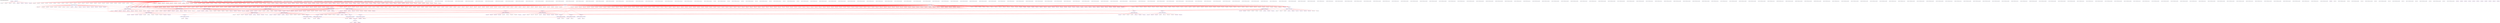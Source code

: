 digraph v3graph {
	graph	[label="obj_dir/Vbarrelshifter8_053_gate_opt.dot",
		 labelloc=t, labeljust=l,
		 //size="7.5,10",
		 rankdir=TB];
	n0	[fontsize=8 label="0x5555565c87a0@TOP", color=purple];
	n1	[fontsize=8 label="0x55555649c050@TOP", color=purple, style=dotted];
	n2	[fontsize=8 label="0x55555649bbf0 TOP->din", color=blue];
	n3	[fontsize=8 label="0x55555649cf50 TOP->barrelshifter8__DOT__din", color=blue, style=dotted];
	n4	[fontsize=8 label="0x55555649c350@TOP", color=purple, style=dotted];
	n5	[fontsize=8 label="0x55555649bcd0 TOP->shamt", color=blue];
	n6	[fontsize=8 label="0x55555649d030 TOP->barrelshifter8__DOT__shamt", color=blue, style=dotted];
	n7	[fontsize=8 label="0x55555649c650@TOP", color=purple, style=dotted];
	n8	[fontsize=8 label="0x55555649bdb0 TOP->lr", color=blue];
	n9	[fontsize=8 label="0x55555649d110 TOP->barrelshifter8__DOT__lr", color=blue, style=dotted];
	n10	[fontsize=8 label="0x55555649c950@TOP", color=purple, style=dotted];
	n11	[fontsize=8 label="0x55555649be90 TOP->al", color=blue];
	n12	[fontsize=8 label="0x55555649d1f0 TOP->barrelshifter8__DOT__al", color=blue, style=dotted];
	n13	[fontsize=8 label="0x55555649cc50@TOP", color=purple, style=dotted];
	n14	[fontsize=8 label="0x55555649bf70 TOP->dout", color=blue];
	n15	[fontsize=8 label="0x55555649d2d0 TOP->barrelshifter8__DOT__dout", color=blue, style=dotted];
	n16	[fontsize=8 label="0x55555649e290@TOP", color=purple, style=dotted];
	n17	[fontsize=8 label="0x55555649e8e0 TOP->barrelshifter8__DOT____Vcellinp__mc__datain1", color=blue, style=dotted];
	n18	[fontsize=8 label="0x55555649e9c0@TOP", color=purple, style=dotted];
	n19	[fontsize=8 label="0x55555649f010 TOP->barrelshifter8__DOT____Vcellinp__m7a__sel0", color=blue, style=dotted];
	n20	[fontsize=8 label="0x55555649f0f0@TOP", color=purple, style=dotted];
	n21	[fontsize=8 label="0x55555649f740 TOP->barrelshifter8__DOT____Vcellinp__m7a__datain3", color=blue, style=dotted];
	n22	[fontsize=8 label="0x55555649f820@TOP", color=purple, style=dotted];
	n23	[fontsize=8 label="0x55555649fe70 TOP->barrelshifter8__DOT____Vcellinp__m7a__datain2", color=blue, style=dotted];
	n24	[fontsize=8 label="0x55555649ff50@TOP", color=purple, style=dotted];
	n25	[fontsize=8 label="0x5555564a05a0 TOP->barrelshifter8__DOT____Vcellinp__m7a__datain0", color=blue, style=dotted];
	n26	[fontsize=8 label="0x5555564a0680@TOP", color=purple, style=dotted];
	n27	[fontsize=8 label="0x5555564a0cd0 TOP->barrelshifter8__DOT____Vcellinp__m6a__sel0", color=blue, style=dotted];
	n28	[fontsize=8 label="0x5555564a0db0@TOP", color=purple, style=dotted];
	n29	[fontsize=8 label="0x5555564a1400 TOP->barrelshifter8__DOT____Vcellinp__m6a__datain3", color=blue, style=dotted];
	n30	[fontsize=8 label="0x5555564a14e0@TOP", color=purple, style=dotted];
	n31	[fontsize=8 label="0x5555564a1b30 TOP->barrelshifter8__DOT____Vcellinp__m6a__datain2", color=blue, style=dotted];
	n32	[fontsize=8 label="0x5555564a1c10@TOP", color=purple, style=dotted];
	n33	[fontsize=8 label="0x5555564a2260 TOP->barrelshifter8__DOT____Vcellinp__m6a__datain1", color=blue, style=dotted];
	n34	[fontsize=8 label="0x5555564a2340@TOP", color=purple, style=dotted];
	n35	[fontsize=8 label="0x5555564a2990 TOP->barrelshifter8__DOT____Vcellinp__m6a__datain0", color=blue, style=dotted];
	n36	[fontsize=8 label="0x5555564a2a70@TOP", color=purple, style=dotted];
	n37	[fontsize=8 label="0x5555564a30c0 TOP->barrelshifter8__DOT____Vcellinp__m5a__sel0", color=blue, style=dotted];
	n38	[fontsize=8 label="0x5555564a31a0@TOP", color=purple, style=dotted];
	n39	[fontsize=8 label="0x5555564a37f0 TOP->barrelshifter8__DOT____Vcellinp__m5a__datain3", color=blue, style=dotted];
	n40	[fontsize=8 label="0x5555564a38d0@TOP", color=purple, style=dotted];
	n41	[fontsize=8 label="0x5555564a3f20 TOP->barrelshifter8__DOT____Vcellinp__m5a__datain2", color=blue, style=dotted];
	n42	[fontsize=8 label="0x5555564a4000@TOP", color=purple, style=dotted];
	n43	[fontsize=8 label="0x5555564a4650 TOP->barrelshifter8__DOT____Vcellinp__m5a__datain1", color=blue, style=dotted];
	n44	[fontsize=8 label="0x5555564a4730@TOP", color=purple, style=dotted];
	n45	[fontsize=8 label="0x5555564a4d80 TOP->barrelshifter8__DOT____Vcellinp__m5a__datain0", color=blue, style=dotted];
	n46	[fontsize=8 label="0x5555564a4e60@TOP", color=purple, style=dotted];
	n47	[fontsize=8 label="0x5555564a54b0 TOP->barrelshifter8__DOT____Vcellinp__m4a__sel0", color=blue, style=dotted];
	n48	[fontsize=8 label="0x5555564a5590@TOP", color=purple, style=dotted];
	n49	[fontsize=8 label="0x5555564a5be0 TOP->barrelshifter8__DOT____Vcellinp__m4a__datain3", color=blue, style=dotted];
	n50	[fontsize=8 label="0x5555564a5cc0@TOP", color=purple, style=dotted];
	n51	[fontsize=8 label="0x5555564a6310 TOP->barrelshifter8__DOT____Vcellinp__m4a__datain2", color=blue, style=dotted];
	n52	[fontsize=8 label="0x5555564a63f0@TOP", color=purple, style=dotted];
	n53	[fontsize=8 label="0x5555564a6a40 TOP->barrelshifter8__DOT____Vcellinp__m4a__datain1", color=blue, style=dotted];
	n54	[fontsize=8 label="0x5555564a6b20@TOP", color=purple, style=dotted];
	n55	[fontsize=8 label="0x5555564a7170 TOP->barrelshifter8__DOT____Vcellinp__m4a__datain0", color=blue, style=dotted];
	n56	[fontsize=8 label="0x5555564a7250@TOP", color=purple, style=dotted];
	n57	[fontsize=8 label="0x5555564a78a0 TOP->barrelshifter8__DOT____Vcellinp__m3a__sel0", color=blue, style=dotted];
	n58	[fontsize=8 label="0x5555564a7980@TOP", color=purple, style=dotted];
	n59	[fontsize=8 label="0x5555564a7fd0 TOP->barrelshifter8__DOT____Vcellinp__m3a__datain3", color=blue, style=dotted];
	n60	[fontsize=8 label="0x5555564a80b0@TOP", color=purple, style=dotted];
	n61	[fontsize=8 label="0x5555564a8700 TOP->barrelshifter8__DOT____Vcellinp__m3a__datain2", color=blue, style=dotted];
	n62	[fontsize=8 label="0x5555564a87e0@TOP", color=purple, style=dotted];
	n63	[fontsize=8 label="0x5555564a8e30 TOP->barrelshifter8__DOT____Vcellinp__m3a__datain1", color=blue, style=dotted];
	n64	[fontsize=8 label="0x5555564a8f10@TOP", color=purple, style=dotted];
	n65	[fontsize=8 label="0x5555564a9560 TOP->barrelshifter8__DOT____Vcellinp__m3a__datain0", color=blue, style=dotted];
	n66	[fontsize=8 label="0x5555564a9640@TOP", color=purple, style=dotted];
	n67	[fontsize=8 label="0x5555564a9c90 TOP->barrelshifter8__DOT____Vcellinp__m2a__sel0", color=blue, style=dotted];
	n68	[fontsize=8 label="0x5555564a9d70@TOP", color=purple, style=dotted];
	n69	[fontsize=8 label="0x5555564aa3c0 TOP->barrelshifter8__DOT____Vcellinp__m2a__datain3", color=blue, style=dotted];
	n70	[fontsize=8 label="0x5555564aa4a0@TOP", color=purple, style=dotted];
	n71	[fontsize=8 label="0x5555564aaaf0 TOP->barrelshifter8__DOT____Vcellinp__m2a__datain2", color=blue, style=dotted];
	n72	[fontsize=8 label="0x5555564aabd0@TOP", color=purple, style=dotted];
	n73	[fontsize=8 label="0x5555564ab220 TOP->barrelshifter8__DOT____Vcellinp__m2a__datain1", color=blue, style=dotted];
	n74	[fontsize=8 label="0x5555564ab300@TOP", color=purple, style=dotted];
	n75	[fontsize=8 label="0x5555564ab950 TOP->barrelshifter8__DOT____Vcellinp__m2a__datain0", color=blue, style=dotted];
	n76	[fontsize=8 label="0x5555564aba30@TOP", color=purple, style=dotted];
	n77	[fontsize=8 label="0x5555564ac080 TOP->barrelshifter8__DOT____Vcellinp__m1a__sel0", color=blue, style=dotted];
	n78	[fontsize=8 label="0x5555564ac160@TOP", color=purple, style=dotted];
	n79	[fontsize=8 label="0x5555564ac7b0 TOP->barrelshifter8__DOT____Vcellinp__m1a__datain3", color=blue, style=dotted];
	n80	[fontsize=8 label="0x5555564ac890@TOP", color=purple, style=dotted];
	n81	[fontsize=8 label="0x5555564acee0 TOP->barrelshifter8__DOT____Vcellinp__m1a__datain2", color=blue, style=dotted];
	n82	[fontsize=8 label="0x5555564acfc0@TOP", color=purple, style=dotted];
	n83	[fontsize=8 label="0x5555564ad610 TOP->barrelshifter8__DOT____Vcellinp__m1a__datain1", color=blue, style=dotted];
	n84	[fontsize=8 label="0x5555564ad6f0@TOP", color=purple, style=dotted];
	n85	[fontsize=8 label="0x5555564add40 TOP->barrelshifter8__DOT____Vcellinp__m1a__datain0", color=blue, style=dotted];
	n86	[fontsize=8 label="0x5555564ade20@TOP", color=purple, style=dotted];
	n87	[fontsize=8 label="0x5555564ae470 TOP->barrelshifter8__DOT____Vcellinp__m0a__sel0", color=blue, style=dotted];
	n88	[fontsize=8 label="0x5555564ae550@TOP", color=purple, style=dotted];
	n89	[fontsize=8 label="0x5555564aeba0 TOP->barrelshifter8__DOT____Vcellinp__m0a__datain2", color=blue, style=dotted];
	n90	[fontsize=8 label="0x5555564aec80@TOP", color=purple, style=dotted];
	n91	[fontsize=8 label="0x5555564af2d0 TOP->barrelshifter8__DOT____Vcellinp__m0a__datain1", color=blue, style=dotted];
	n92	[fontsize=8 label="0x5555564af3b0@TOP", color=purple, style=dotted];
	n93	[fontsize=8 label="0x5555564afa00 TOP->barrelshifter8__DOT____Vcellinp__m0a__datain0", color=blue, style=dotted];
	n94	[fontsize=8 label="0x5555564afae0@TOP", color=purple, style=dotted];
	n95	[fontsize=8 label="0x5555564b0130 TOP->barrelshifter8__DOT____Vcellinp__m7b__sel0", color=blue, style=dotted];
	n96	[fontsize=8 label="0x5555564b0210@TOP", color=purple, style=dotted];
	n97	[fontsize=8 label="0x5555564b0860 TOP->barrelshifter8__DOT____Vcellinp__m6b__sel0", color=blue, style=dotted];
	n98	[fontsize=8 label="0x5555564b0940@TOP", color=purple, style=dotted];
	n99	[fontsize=8 label="0x5555564b0f90 TOP->barrelshifter8__DOT____Vcellinp__m5b__sel0", color=blue, style=dotted];
	n100	[fontsize=8 label="0x5555564b1070@TOP", color=purple, style=dotted];
	n101	[fontsize=8 label="0x5555564b16c0 TOP->barrelshifter8__DOT____Vcellinp__m4b__sel0", color=blue, style=dotted];
	n102	[fontsize=8 label="0x5555564b17a0@TOP", color=purple, style=dotted];
	n103	[fontsize=8 label="0x5555564b1df0 TOP->barrelshifter8__DOT____Vcellinp__m3b__sel0", color=blue, style=dotted];
	n104	[fontsize=8 label="0x5555564b1ed0@TOP", color=purple, style=dotted];
	n105	[fontsize=8 label="0x5555564b2520 TOP->barrelshifter8__DOT____Vcellinp__m2b__sel0", color=blue, style=dotted];
	n106	[fontsize=8 label="0x5555564b2600@TOP", color=purple, style=dotted];
	n107	[fontsize=8 label="0x5555564b2c50 TOP->barrelshifter8__DOT____Vcellinp__m1b__sel0", color=blue, style=dotted];
	n108	[fontsize=8 label="0x5555564b2d30@TOP", color=purple, style=dotted];
	n109	[fontsize=8 label="0x5555564b3380 TOP->barrelshifter8__DOT____Vcellinp__m0b__sel0", color=blue, style=dotted];
	n110	[fontsize=8 label="0x5555564b3460@TOP", color=purple, style=dotted];
	n111	[fontsize=8 label="0x5555564b3ab0 TOP->barrelshifter8__DOT____Vcellinp__m7c__sel0", color=blue, style=dotted];
	n112	[fontsize=8 label="0x5555564b3b90@TOP", color=purple];
	n113	[fontsize=8 label="0x5555564b41e0 TOP->barrelshifter8__DOT____Vcellout__m7c__dataout", color=blue];
	n114	[fontsize=8 label="0x5555564b42c0@TOP", color=purple, style=dotted];
	n115	[fontsize=8 label="0x5555564b4910 TOP->barrelshifter8__DOT____Vcellinp__m6c__sel0", color=blue, style=dotted];
	n116	[fontsize=8 label="0x5555564b49f0@TOP", color=purple, style=dotted];
	n117	[fontsize=8 label="0x5555564b5040 TOP->barrelshifter8__DOT____Vcellout__m6c__dataout", color=blue];
	n118	[fontsize=8 label="0x5555564b5120@TOP", color=purple, style=dotted];
	n119	[fontsize=8 label="0x5555564b5770 TOP->barrelshifter8__DOT____Vcellinp__m5c__sel0", color=blue, style=dotted];
	n120	[fontsize=8 label="0x5555564b5850@TOP", color=purple, style=dotted];
	n121	[fontsize=8 label="0x5555564b5ea0 TOP->barrelshifter8__DOT____Vcellout__m5c__dataout", color=blue];
	n122	[fontsize=8 label="0x5555564b5f80@TOP", color=purple, style=dotted];
	n123	[fontsize=8 label="0x5555564b65d0 TOP->barrelshifter8__DOT____Vcellinp__m4c__sel0", color=blue, style=dotted];
	n124	[fontsize=8 label="0x5555564b66b0@TOP", color=purple, style=dotted];
	n125	[fontsize=8 label="0x5555564b6d00 TOP->barrelshifter8__DOT____Vcellout__m4c__dataout", color=blue];
	n126	[fontsize=8 label="0x5555564b6de0@TOP", color=purple, style=dotted];
	n127	[fontsize=8 label="0x5555564b7430 TOP->barrelshifter8__DOT____Vcellinp__m3c__sel0", color=blue, style=dotted];
	n128	[fontsize=8 label="0x5555564b7510@TOP", color=purple, style=dotted];
	n129	[fontsize=8 label="0x5555564b7b60 TOP->barrelshifter8__DOT____Vcellout__m3c__dataout", color=blue];
	n130	[fontsize=8 label="0x5555564b7c40@TOP", color=purple, style=dotted];
	n131	[fontsize=8 label="0x5555564b8290 TOP->barrelshifter8__DOT____Vcellinp__m2c__sel0", color=blue, style=dotted];
	n132	[fontsize=8 label="0x5555564b8370@TOP", color=purple, style=dotted];
	n133	[fontsize=8 label="0x5555564b89c0 TOP->barrelshifter8__DOT____Vcellout__m2c__dataout", color=blue];
	n134	[fontsize=8 label="0x5555564b8aa0@TOP", color=purple, style=dotted];
	n135	[fontsize=8 label="0x5555564b90f0 TOP->barrelshifter8__DOT____Vcellinp__m1c__sel0", color=blue, style=dotted];
	n136	[fontsize=8 label="0x5555564b91d0@TOP", color=purple, style=dotted];
	n137	[fontsize=8 label="0x5555564b9820 TOP->barrelshifter8__DOT____Vcellout__m1c__dataout", color=blue];
	n138	[fontsize=8 label="0x5555564b9900@TOP", color=purple, style=dotted];
	n139	[fontsize=8 label="0x5555564b9f50 TOP->barrelshifter8__DOT____Vcellinp__m0c__sel0", color=blue, style=dotted];
	n140	[fontsize=8 label="0x5555564ba030@TOP", color=purple, style=dotted];
	n141	[fontsize=8 label="0x5555564ba680 TOP->barrelshifter8__DOT____Vcellout__m0c__dataout", color=blue];
	n142	[fontsize=8 label="0x5555564ba760@TOP", color=purple, style=dotted];
	n143	[fontsize=8 label="0x5555564bb140 TOP->barrelshifter8__DOT__mc__DOT__datain1", color=blue, style=dotted];
	n144	[fontsize=8 label="0x5555564baa60@TOP", color=purple, style=dotted];
	n145	[fontsize=8 label="0x5555564bb220 TOP->barrelshifter8__DOT__mc__DOT__sel", color=blue, style=dotted];
	n146	[fontsize=8 label="0x5555564bad60@TOP", color=purple, style=dotted];
	n147	[fontsize=8 label="0x55555649d3b0 TOP->barrelshifter8__DOT__mc_out", color=blue];
	n148	[fontsize=8 label="0x5555564bb300 TOP->barrelshifter8__DOT__mc__DOT__dataout", color=blue, style=dotted];
	n149	[fontsize=8 label="0x5555565cb230@TOP", color=purple, style=dotted];
	n150	[fontsize=8 label="0x5555565cb0b0@TOP", color=purple, style=dotted];
	n151	[fontsize=8 label="0x5555565caf30@TOP", color=purple];
	n152	[fontsize=8 label="0x5555564bc410@TOP", color=purple, style=dotted];
	n153	[fontsize=8 label="0x5555564bd910 TOP->barrelshifter8__DOT__m7a__DOT__datain0", color=blue, style=dotted];
	n154	[fontsize=8 label="0x5555564bc710@TOP", color=purple, style=dotted];
	n155	[fontsize=8 label="0x5555564bd9f0 TOP->barrelshifter8__DOT__m7a__DOT__datain1", color=blue, style=dotted];
	n156	[fontsize=8 label="0x5555564bca10@TOP", color=purple, style=dotted];
	n157	[fontsize=8 label="0x5555564bdad0 TOP->barrelshifter8__DOT__m7a__DOT__datain2", color=blue, style=dotted];
	n158	[fontsize=8 label="0x5555564bcd10@TOP", color=purple, style=dotted];
	n159	[fontsize=8 label="0x5555564bdbb0 TOP->barrelshifter8__DOT__m7a__DOT__datain3", color=blue, style=dotted];
	n160	[fontsize=8 label="0x5555564bd010@TOP", color=purple, style=dotted];
	n161	[fontsize=8 label="0x5555564bdc90 TOP->barrelshifter8__DOT__m7a__DOT__sel0", color=blue, style=dotted];
	n162	[fontsize=8 label="0x5555564bd310@TOP", color=purple, style=dotted];
	n163	[fontsize=8 label="0x5555564bdd70 TOP->barrelshifter8__DOT__m7a__DOT__sel1", color=blue, style=dotted];
	n164	[fontsize=8 label="0x5555564bd610@TOP", color=purple, style=dotted];
	n165	[fontsize=8 label="0x55555649d490 TOP->barrelshifter8__DOT__m7a_out", color=blue];
	n166	[fontsize=8 label="0x5555564bde50 TOP->barrelshifter8__DOT__m7a__DOT__dataout", color=blue, style=dotted];
	n167	[fontsize=8 label="0x5555565cd210@TOP", color=purple, style=dotted];
	n168	[fontsize=8 label="0x5555565cd090@TOP", color=purple, style=dotted];
	n169	[fontsize=8 label="0x5555565ccf10@TOP", color=purple, style=dotted];
	n170	[fontsize=8 label="0x5555565ccd90@TOP", color=purple, style=dotted];
	n171	[fontsize=8 label="0x5555565ccc10@TOP", color=purple];
	n172	[fontsize=8 label="0x5555565cca90@TOP", color=purple, style=dotted];
	n173	[fontsize=8 label="0x5555565cc910@TOP", color=purple, style=dotted];
	n174	[fontsize=8 label="0x5555564c0480@TOP", color=purple, style=dotted];
	n175	[fontsize=8 label="0x5555564c1980 TOP->barrelshifter8__DOT__m6a__DOT__datain0", color=blue, style=dotted];
	n176	[fontsize=8 label="0x5555564c0780@TOP", color=purple, style=dotted];
	n177	[fontsize=8 label="0x5555564c1a60 TOP->barrelshifter8__DOT__m6a__DOT__datain1", color=blue, style=dotted];
	n178	[fontsize=8 label="0x5555564c0a80@TOP", color=purple, style=dotted];
	n179	[fontsize=8 label="0x5555564c1b40 TOP->barrelshifter8__DOT__m6a__DOT__datain2", color=blue, style=dotted];
	n180	[fontsize=8 label="0x5555564c0d80@TOP", color=purple, style=dotted];
	n181	[fontsize=8 label="0x5555564c1c20 TOP->barrelshifter8__DOT__m6a__DOT__datain3", color=blue, style=dotted];
	n182	[fontsize=8 label="0x5555564c1080@TOP", color=purple, style=dotted];
	n183	[fontsize=8 label="0x5555564c1d00 TOP->barrelshifter8__DOT__m6a__DOT__sel0", color=blue, style=dotted];
	n184	[fontsize=8 label="0x5555564c1380@TOP", color=purple, style=dotted];
	n185	[fontsize=8 label="0x5555564c1de0 TOP->barrelshifter8__DOT__m6a__DOT__sel1", color=blue, style=dotted];
	n186	[fontsize=8 label="0x5555564c1680@TOP", color=purple, style=dotted];
	n187	[fontsize=8 label="0x55555649d570 TOP->barrelshifter8__DOT__m6a_out", color=blue];
	n188	[fontsize=8 label="0x5555564c1ec0 TOP->barrelshifter8__DOT__m6a__DOT__dataout", color=blue, style=dotted];
	n189	[fontsize=8 label="0x5555565d30c0@TOP", color=purple, style=dotted];
	n190	[fontsize=8 label="0x5555565d2f40@TOP", color=purple, style=dotted];
	n191	[fontsize=8 label="0x5555565d2dc0@TOP", color=purple, style=dotted];
	n192	[fontsize=8 label="0x5555565d2c40@TOP", color=purple, style=dotted];
	n193	[fontsize=8 label="0x5555565d2ac0@TOP", color=purple];
	n194	[fontsize=8 label="0x5555565d2940@TOP", color=purple, style=dotted];
	n195	[fontsize=8 label="0x5555565d27c0@TOP", color=purple, style=dotted];
	n196	[fontsize=8 label="0x5555564c44f0@TOP", color=purple, style=dotted];
	n197	[fontsize=8 label="0x5555564c59f0 TOP->barrelshifter8__DOT__m5a__DOT__datain0", color=blue, style=dotted];
	n198	[fontsize=8 label="0x5555564c47f0@TOP", color=purple, style=dotted];
	n199	[fontsize=8 label="0x5555564c5ad0 TOP->barrelshifter8__DOT__m5a__DOT__datain1", color=blue, style=dotted];
	n200	[fontsize=8 label="0x5555564c4af0@TOP", color=purple, style=dotted];
	n201	[fontsize=8 label="0x5555564c5bb0 TOP->barrelshifter8__DOT__m5a__DOT__datain2", color=blue, style=dotted];
	n202	[fontsize=8 label="0x5555564c4df0@TOP", color=purple, style=dotted];
	n203	[fontsize=8 label="0x5555564c5c90 TOP->barrelshifter8__DOT__m5a__DOT__datain3", color=blue, style=dotted];
	n204	[fontsize=8 label="0x5555564c50f0@TOP", color=purple, style=dotted];
	n205	[fontsize=8 label="0x5555564c5d70 TOP->barrelshifter8__DOT__m5a__DOT__sel0", color=blue, style=dotted];
	n206	[fontsize=8 label="0x5555564c53f0@TOP", color=purple, style=dotted];
	n207	[fontsize=8 label="0x5555564c5e50 TOP->barrelshifter8__DOT__m5a__DOT__sel1", color=blue, style=dotted];
	n208	[fontsize=8 label="0x5555564c56f0@TOP", color=purple, style=dotted];
	n209	[fontsize=8 label="0x55555649d650 TOP->barrelshifter8__DOT__m5a_out", color=blue];
	n210	[fontsize=8 label="0x5555564c5f30 TOP->barrelshifter8__DOT__m5a__DOT__dataout", color=blue, style=dotted];
	n211	[fontsize=8 label="0x5555565d8f70@TOP", color=purple, style=dotted];
	n212	[fontsize=8 label="0x5555565d8df0@TOP", color=purple, style=dotted];
	n213	[fontsize=8 label="0x5555565d8c70@TOP", color=purple, style=dotted];
	n214	[fontsize=8 label="0x5555565d8af0@TOP", color=purple, style=dotted];
	n215	[fontsize=8 label="0x5555565d8970@TOP", color=purple];
	n216	[fontsize=8 label="0x5555565d87f0@TOP", color=purple, style=dotted];
	n217	[fontsize=8 label="0x5555565d8670@TOP", color=purple, style=dotted];
	n218	[fontsize=8 label="0x5555564c8560@TOP", color=purple, style=dotted];
	n219	[fontsize=8 label="0x5555564c9a60 TOP->barrelshifter8__DOT__m4a__DOT__datain0", color=blue, style=dotted];
	n220	[fontsize=8 label="0x5555564c8860@TOP", color=purple, style=dotted];
	n221	[fontsize=8 label="0x5555564c9b40 TOP->barrelshifter8__DOT__m4a__DOT__datain1", color=blue, style=dotted];
	n222	[fontsize=8 label="0x5555564c8b60@TOP", color=purple, style=dotted];
	n223	[fontsize=8 label="0x5555564c9c20 TOP->barrelshifter8__DOT__m4a__DOT__datain2", color=blue, style=dotted];
	n224	[fontsize=8 label="0x5555564c8e60@TOP", color=purple, style=dotted];
	n225	[fontsize=8 label="0x5555564c9d00 TOP->barrelshifter8__DOT__m4a__DOT__datain3", color=blue, style=dotted];
	n226	[fontsize=8 label="0x5555564c9160@TOP", color=purple, style=dotted];
	n227	[fontsize=8 label="0x5555564c9de0 TOP->barrelshifter8__DOT__m4a__DOT__sel0", color=blue, style=dotted];
	n228	[fontsize=8 label="0x5555564c9460@TOP", color=purple, style=dotted];
	n229	[fontsize=8 label="0x5555564c9ec0 TOP->barrelshifter8__DOT__m4a__DOT__sel1", color=blue, style=dotted];
	n230	[fontsize=8 label="0x5555564c9760@TOP", color=purple, style=dotted];
	n231	[fontsize=8 label="0x55555649d730 TOP->barrelshifter8__DOT__m4a_out", color=blue];
	n232	[fontsize=8 label="0x5555564c9fa0 TOP->barrelshifter8__DOT__m4a__DOT__dataout", color=blue, style=dotted];
	n233	[fontsize=8 label="0x5555565dee20@TOP", color=purple, style=dotted];
	n234	[fontsize=8 label="0x5555565deca0@TOP", color=purple, style=dotted];
	n235	[fontsize=8 label="0x5555565deb20@TOP", color=purple, style=dotted];
	n236	[fontsize=8 label="0x5555565de9a0@TOP", color=purple, style=dotted];
	n237	[fontsize=8 label="0x5555565de820@TOP", color=purple];
	n238	[fontsize=8 label="0x5555565de6a0@TOP", color=purple, style=dotted];
	n239	[fontsize=8 label="0x5555565de520@TOP", color=purple, style=dotted];
	n240	[fontsize=8 label="0x5555564cc5d0@TOP", color=purple, style=dotted];
	n241	[fontsize=8 label="0x5555564cdad0 TOP->barrelshifter8__DOT__m3a__DOT__datain0", color=blue, style=dotted];
	n242	[fontsize=8 label="0x5555564cc8d0@TOP", color=purple, style=dotted];
	n243	[fontsize=8 label="0x5555564cdbb0 TOP->barrelshifter8__DOT__m3a__DOT__datain1", color=blue, style=dotted];
	n244	[fontsize=8 label="0x5555564ccbd0@TOP", color=purple, style=dotted];
	n245	[fontsize=8 label="0x5555564cdc90 TOP->barrelshifter8__DOT__m3a__DOT__datain2", color=blue, style=dotted];
	n246	[fontsize=8 label="0x5555564cced0@TOP", color=purple, style=dotted];
	n247	[fontsize=8 label="0x5555564cdd70 TOP->barrelshifter8__DOT__m3a__DOT__datain3", color=blue, style=dotted];
	n248	[fontsize=8 label="0x5555564cd1d0@TOP", color=purple, style=dotted];
	n249	[fontsize=8 label="0x5555564cde50 TOP->barrelshifter8__DOT__m3a__DOT__sel0", color=blue, style=dotted];
	n250	[fontsize=8 label="0x5555564cd4d0@TOP", color=purple, style=dotted];
	n251	[fontsize=8 label="0x5555564cdf30 TOP->barrelshifter8__DOT__m3a__DOT__sel1", color=blue, style=dotted];
	n252	[fontsize=8 label="0x5555564cd7d0@TOP", color=purple, style=dotted];
	n253	[fontsize=8 label="0x55555649d810 TOP->barrelshifter8__DOT__m3a_out", color=blue];
	n254	[fontsize=8 label="0x5555564ce010 TOP->barrelshifter8__DOT__m3a__DOT__dataout", color=blue, style=dotted];
	n255	[fontsize=8 label="0x5555565e4cd0@TOP", color=purple, style=dotted];
	n256	[fontsize=8 label="0x5555565e4b50@TOP", color=purple, style=dotted];
	n257	[fontsize=8 label="0x5555565e49d0@TOP", color=purple, style=dotted];
	n258	[fontsize=8 label="0x5555565e4850@TOP", color=purple, style=dotted];
	n259	[fontsize=8 label="0x5555565e46d0@TOP", color=purple];
	n260	[fontsize=8 label="0x5555565e4550@TOP", color=purple, style=dotted];
	n261	[fontsize=8 label="0x5555565e43d0@TOP", color=purple, style=dotted];
	n262	[fontsize=8 label="0x5555564d0640@TOP", color=purple, style=dotted];
	n263	[fontsize=8 label="0x5555564d1b40 TOP->barrelshifter8__DOT__m2a__DOT__datain0", color=blue, style=dotted];
	n264	[fontsize=8 label="0x5555564d0940@TOP", color=purple, style=dotted];
	n265	[fontsize=8 label="0x5555564d1c20 TOP->barrelshifter8__DOT__m2a__DOT__datain1", color=blue, style=dotted];
	n266	[fontsize=8 label="0x5555564d0c40@TOP", color=purple, style=dotted];
	n267	[fontsize=8 label="0x5555564d1d00 TOP->barrelshifter8__DOT__m2a__DOT__datain2", color=blue, style=dotted];
	n268	[fontsize=8 label="0x5555564d0f40@TOP", color=purple, style=dotted];
	n269	[fontsize=8 label="0x5555564d1de0 TOP->barrelshifter8__DOT__m2a__DOT__datain3", color=blue, style=dotted];
	n270	[fontsize=8 label="0x5555564d1240@TOP", color=purple, style=dotted];
	n271	[fontsize=8 label="0x5555564d1ec0 TOP->barrelshifter8__DOT__m2a__DOT__sel0", color=blue, style=dotted];
	n272	[fontsize=8 label="0x5555564d1540@TOP", color=purple, style=dotted];
	n273	[fontsize=8 label="0x5555564d1fa0 TOP->barrelshifter8__DOT__m2a__DOT__sel1", color=blue, style=dotted];
	n274	[fontsize=8 label="0x5555564d1840@TOP", color=purple, style=dotted];
	n275	[fontsize=8 label="0x55555649d8f0 TOP->barrelshifter8__DOT__m2a_out", color=blue];
	n276	[fontsize=8 label="0x5555564d2080 TOP->barrelshifter8__DOT__m2a__DOT__dataout", color=blue, style=dotted];
	n277	[fontsize=8 label="0x5555565eab80@TOP", color=purple, style=dotted];
	n278	[fontsize=8 label="0x5555565eaa00@TOP", color=purple, style=dotted];
	n279	[fontsize=8 label="0x5555565ea880@TOP", color=purple, style=dotted];
	n280	[fontsize=8 label="0x5555565ea700@TOP", color=purple, style=dotted];
	n281	[fontsize=8 label="0x5555565ea580@TOP", color=purple];
	n282	[fontsize=8 label="0x5555565ea400@TOP", color=purple, style=dotted];
	n283	[fontsize=8 label="0x5555565ea280@TOP", color=purple, style=dotted];
	n284	[fontsize=8 label="0x5555564d46b0@TOP", color=purple, style=dotted];
	n285	[fontsize=8 label="0x5555564d5bb0 TOP->barrelshifter8__DOT__m1a__DOT__datain0", color=blue, style=dotted];
	n286	[fontsize=8 label="0x5555564d49b0@TOP", color=purple, style=dotted];
	n287	[fontsize=8 label="0x5555564d5c90 TOP->barrelshifter8__DOT__m1a__DOT__datain1", color=blue, style=dotted];
	n288	[fontsize=8 label="0x5555564d4cb0@TOP", color=purple, style=dotted];
	n289	[fontsize=8 label="0x5555564d5db0 TOP->barrelshifter8__DOT__m1a__DOT__datain2", color=blue, style=dotted];
	n290	[fontsize=8 label="0x5555564d4fb0@TOP", color=purple, style=dotted];
	n291	[fontsize=8 label="0x5555564d5ed0 TOP->barrelshifter8__DOT__m1a__DOT__datain3", color=blue, style=dotted];
	n292	[fontsize=8 label="0x5555564d52b0@TOP", color=purple, style=dotted];
	n293	[fontsize=8 label="0x5555564d5ff0 TOP->barrelshifter8__DOT__m1a__DOT__sel0", color=blue, style=dotted];
	n294	[fontsize=8 label="0x5555564d55b0@TOP", color=purple, style=dotted];
	n295	[fontsize=8 label="0x5555564d6110 TOP->barrelshifter8__DOT__m1a__DOT__sel1", color=blue, style=dotted];
	n296	[fontsize=8 label="0x5555564d58b0@TOP", color=purple, style=dotted];
	n297	[fontsize=8 label="0x55555649d9d0 TOP->barrelshifter8__DOT__m1a_out", color=blue];
	n298	[fontsize=8 label="0x5555564d6230 TOP->barrelshifter8__DOT__m1a__DOT__dataout", color=blue, style=dotted];
	n299	[fontsize=8 label="0x5555565f0a30@TOP", color=purple, style=dotted];
	n300	[fontsize=8 label="0x5555565f08b0@TOP", color=purple, style=dotted];
	n301	[fontsize=8 label="0x5555565f0730@TOP", color=purple, style=dotted];
	n302	[fontsize=8 label="0x5555565f05b0@TOP", color=purple, style=dotted];
	n303	[fontsize=8 label="0x5555565f0430@TOP", color=purple];
	n304	[fontsize=8 label="0x5555565f02b0@TOP", color=purple, style=dotted];
	n305	[fontsize=8 label="0x5555565f0130@TOP", color=purple, style=dotted];
	n306	[fontsize=8 label="0x5555564d8df0@TOP", color=purple, style=dotted];
	n307	[fontsize=8 label="0x5555564da420 TOP->barrelshifter8__DOT__m0a__DOT__datain0", color=blue, style=dotted];
	n308	[fontsize=8 label="0x5555564d91b0@TOP", color=purple, style=dotted];
	n309	[fontsize=8 label="0x5555564da5b0 TOP->barrelshifter8__DOT__m0a__DOT__datain1", color=blue, style=dotted];
	n310	[fontsize=8 label="0x5555564d9570@TOP", color=purple, style=dotted];
	n311	[fontsize=8 label="0x5555564da6d0 TOP->barrelshifter8__DOT__m0a__DOT__datain2", color=blue, style=dotted];
	n312	[fontsize=8 label="0x5555564d9930@TOP", color=purple, style=dotted];
	n313	[fontsize=8 label="0x5555564da910 TOP->barrelshifter8__DOT__m0a__DOT__sel0", color=blue, style=dotted];
	n314	[fontsize=8 label="0x5555564d9cf0@TOP", color=purple, style=dotted];
	n315	[fontsize=8 label="0x5555564daa30 TOP->barrelshifter8__DOT__m0a__DOT__sel1", color=blue, style=dotted];
	n316	[fontsize=8 label="0x5555564da070@TOP", color=purple, style=dotted];
	n317	[fontsize=8 label="0x55555649dab0 TOP->barrelshifter8__DOT__m0a_out", color=blue];
	n318	[fontsize=8 label="0x5555564dab50 TOP->barrelshifter8__DOT__m0a__DOT__dataout", color=blue, style=dotted];
	n319	[fontsize=8 label="0x5555565f68e0@TOP", color=purple, style=dotted];
	n320	[fontsize=8 label="0x5555565f6760@TOP", color=purple, style=dotted];
	n321	[fontsize=8 label="0x5555565f65e0@TOP", color=purple, style=dotted];
	n322	[fontsize=8 label="0x5555565f6460@TOP", color=purple, style=dotted];
	n323	[fontsize=8 label="0x5555565f62e0@TOP", color=purple];
	n324	[fontsize=8 label="0x5555565f6160@TOP", color=purple, style=dotted];
	n325	[fontsize=8 label="0x5555565f5fe0@TOP", color=purple, style=dotted];
	n326	[fontsize=8 label="0x5555564dd6b0@TOP", color=purple, style=dotted];
	n327	[fontsize=8 label="0x5555564df060 TOP->barrelshifter8__DOT__m7b__DOT__datain0", color=blue, style=dotted];
	n328	[fontsize=8 label="0x5555564dda60@TOP", color=purple, style=dotted];
	n329	[fontsize=8 label="0x5555564df1f0 TOP->barrelshifter8__DOT__m7b__DOT__datain1", color=blue, style=dotted];
	n330	[fontsize=8 label="0x5555564dde10@TOP", color=purple, style=dotted];
	n331	[fontsize=8 label="0x5555564df310 TOP->barrelshifter8__DOT__m7b__DOT__datain2", color=blue, style=dotted];
	n332	[fontsize=8 label="0x5555564de1c0@TOP", color=purple, style=dotted];
	n333	[fontsize=8 label="0x5555564df430 TOP->barrelshifter8__DOT__m7b__DOT__datain3", color=blue, style=dotted];
	n334	[fontsize=8 label="0x5555564de570@TOP", color=purple, style=dotted];
	n335	[fontsize=8 label="0x5555564df550 TOP->barrelshifter8__DOT__m7b__DOT__sel0", color=blue, style=dotted];
	n336	[fontsize=8 label="0x5555564de930@TOP", color=purple, style=dotted];
	n337	[fontsize=8 label="0x5555564df670 TOP->barrelshifter8__DOT__m7b__DOT__sel1", color=blue, style=dotted];
	n338	[fontsize=8 label="0x5555564decb0@TOP", color=purple, style=dotted];
	n339	[fontsize=8 label="0x55555649db90 TOP->barrelshifter8__DOT__m7b_out", color=blue];
	n340	[fontsize=8 label="0x5555564df790 TOP->barrelshifter8__DOT__m7b__DOT__dataout", color=blue, style=dotted];
	n341	[fontsize=8 label="0x5555565fc7b0@TOP", color=purple, style=dotted];
	n342	[fontsize=8 label="0x5555565fc630@TOP", color=purple, style=dotted];
	n343	[fontsize=8 label="0x5555565fc4b0@TOP", color=purple, style=dotted];
	n344	[fontsize=8 label="0x5555565fc330@TOP", color=purple, style=dotted];
	n345	[fontsize=8 label="0x5555565fc1b0@TOP", color=purple];
	n346	[fontsize=8 label="0x5555565fc030@TOP", color=purple, style=dotted];
	n347	[fontsize=8 label="0x5555565fbeb0@TOP", color=purple, style=dotted];
	n348	[fontsize=8 label="0x5555564e2310@TOP", color=purple, style=dotted];
	n349	[fontsize=8 label="0x5555564e3cc0 TOP->barrelshifter8__DOT__m6b__DOT__datain0", color=blue, style=dotted];
	n350	[fontsize=8 label="0x5555564e26c0@TOP", color=purple, style=dotted];
	n351	[fontsize=8 label="0x5555564e3e50 TOP->barrelshifter8__DOT__m6b__DOT__datain1", color=blue, style=dotted];
	n352	[fontsize=8 label="0x5555564e2a70@TOP", color=purple, style=dotted];
	n353	[fontsize=8 label="0x5555564e3f70 TOP->barrelshifter8__DOT__m6b__DOT__datain2", color=blue, style=dotted];
	n354	[fontsize=8 label="0x5555564e2e20@TOP", color=purple, style=dotted];
	n355	[fontsize=8 label="0x5555564e4090 TOP->barrelshifter8__DOT__m6b__DOT__datain3", color=blue, style=dotted];
	n356	[fontsize=8 label="0x5555564e31d0@TOP", color=purple, style=dotted];
	n357	[fontsize=8 label="0x5555564e41b0 TOP->barrelshifter8__DOT__m6b__DOT__sel0", color=blue, style=dotted];
	n358	[fontsize=8 label="0x5555564e3590@TOP", color=purple, style=dotted];
	n359	[fontsize=8 label="0x5555564e42d0 TOP->barrelshifter8__DOT__m6b__DOT__sel1", color=blue, style=dotted];
	n360	[fontsize=8 label="0x5555564e3910@TOP", color=purple, style=dotted];
	n361	[fontsize=8 label="0x55555649dc70 TOP->barrelshifter8__DOT__m6b_out", color=blue];
	n362	[fontsize=8 label="0x5555564e43f0 TOP->barrelshifter8__DOT__m6b__DOT__dataout", color=blue, style=dotted];
	n363	[fontsize=8 label="0x555556602660@TOP", color=purple, style=dotted];
	n364	[fontsize=8 label="0x5555566024e0@TOP", color=purple, style=dotted];
	n365	[fontsize=8 label="0x555556602360@TOP", color=purple, style=dotted];
	n366	[fontsize=8 label="0x5555566021e0@TOP", color=purple, style=dotted];
	n367	[fontsize=8 label="0x555556602060@TOP", color=purple];
	n368	[fontsize=8 label="0x555556601ee0@TOP", color=purple, style=dotted];
	n369	[fontsize=8 label="0x555556601d60@TOP", color=purple, style=dotted];
	n370	[fontsize=8 label="0x5555564e6f70@TOP", color=purple, style=dotted];
	n371	[fontsize=8 label="0x5555564e8920 TOP->barrelshifter8__DOT__m5b__DOT__datain0", color=blue, style=dotted];
	n372	[fontsize=8 label="0x5555564e7320@TOP", color=purple, style=dotted];
	n373	[fontsize=8 label="0x5555564e8ab0 TOP->barrelshifter8__DOT__m5b__DOT__datain1", color=blue, style=dotted];
	n374	[fontsize=8 label="0x5555564e76d0@TOP", color=purple, style=dotted];
	n375	[fontsize=8 label="0x5555564e8bd0 TOP->barrelshifter8__DOT__m5b__DOT__datain2", color=blue, style=dotted];
	n376	[fontsize=8 label="0x5555564e7a80@TOP", color=purple, style=dotted];
	n377	[fontsize=8 label="0x5555564e8cf0 TOP->barrelshifter8__DOT__m5b__DOT__datain3", color=blue, style=dotted];
	n378	[fontsize=8 label="0x5555564e7e30@TOP", color=purple, style=dotted];
	n379	[fontsize=8 label="0x5555564e8e10 TOP->barrelshifter8__DOT__m5b__DOT__sel0", color=blue, style=dotted];
	n380	[fontsize=8 label="0x5555564e81f0@TOP", color=purple, style=dotted];
	n381	[fontsize=8 label="0x5555564e8f30 TOP->barrelshifter8__DOT__m5b__DOT__sel1", color=blue, style=dotted];
	n382	[fontsize=8 label="0x5555564e8570@TOP", color=purple, style=dotted];
	n383	[fontsize=8 label="0x55555649dd50 TOP->barrelshifter8__DOT__m5b_out", color=blue];
	n384	[fontsize=8 label="0x5555564e9050 TOP->barrelshifter8__DOT__m5b__DOT__dataout", color=blue, style=dotted];
	n385	[fontsize=8 label="0x555556608510@TOP", color=purple, style=dotted];
	n386	[fontsize=8 label="0x555556608390@TOP", color=purple, style=dotted];
	n387	[fontsize=8 label="0x555556608210@TOP", color=purple, style=dotted];
	n388	[fontsize=8 label="0x555556608090@TOP", color=purple, style=dotted];
	n389	[fontsize=8 label="0x555556607f10@TOP", color=purple];
	n390	[fontsize=8 label="0x555556607d90@TOP", color=purple, style=dotted];
	n391	[fontsize=8 label="0x555556607c10@TOP", color=purple, style=dotted];
	n392	[fontsize=8 label="0x5555564ebbd0@TOP", color=purple, style=dotted];
	n393	[fontsize=8 label="0x5555564ed580 TOP->barrelshifter8__DOT__m4b__DOT__datain0", color=blue, style=dotted];
	n394	[fontsize=8 label="0x5555564ebf80@TOP", color=purple, style=dotted];
	n395	[fontsize=8 label="0x5555564ed710 TOP->barrelshifter8__DOT__m4b__DOT__datain1", color=blue, style=dotted];
	n396	[fontsize=8 label="0x5555564ec330@TOP", color=purple, style=dotted];
	n397	[fontsize=8 label="0x5555564ed830 TOP->barrelshifter8__DOT__m4b__DOT__datain2", color=blue, style=dotted];
	n398	[fontsize=8 label="0x5555564ec6e0@TOP", color=purple, style=dotted];
	n399	[fontsize=8 label="0x5555564ed950 TOP->barrelshifter8__DOT__m4b__DOT__datain3", color=blue, style=dotted];
	n400	[fontsize=8 label="0x5555564eca90@TOP", color=purple, style=dotted];
	n401	[fontsize=8 label="0x5555564eda70 TOP->barrelshifter8__DOT__m4b__DOT__sel0", color=blue, style=dotted];
	n402	[fontsize=8 label="0x5555564ece50@TOP", color=purple, style=dotted];
	n403	[fontsize=8 label="0x5555564edb90 TOP->barrelshifter8__DOT__m4b__DOT__sel1", color=blue, style=dotted];
	n404	[fontsize=8 label="0x5555564ed1d0@TOP", color=purple, style=dotted];
	n405	[fontsize=8 label="0x55555649de30 TOP->barrelshifter8__DOT__m4b_out", color=blue];
	n406	[fontsize=8 label="0x5555564edcb0 TOP->barrelshifter8__DOT__m4b__DOT__dataout", color=blue, style=dotted];
	n407	[fontsize=8 label="0x55555660e3c0@TOP", color=purple, style=dotted];
	n408	[fontsize=8 label="0x55555660e240@TOP", color=purple, style=dotted];
	n409	[fontsize=8 label="0x55555660e0c0@TOP", color=purple, style=dotted];
	n410	[fontsize=8 label="0x55555660df40@TOP", color=purple, style=dotted];
	n411	[fontsize=8 label="0x55555660ddc0@TOP", color=purple];
	n412	[fontsize=8 label="0x55555660dc40@TOP", color=purple, style=dotted];
	n413	[fontsize=8 label="0x55555660dac0@TOP", color=purple, style=dotted];
	n414	[fontsize=8 label="0x5555564f05d0@TOP", color=purple, style=dotted];
	n415	[fontsize=8 label="0x5555564f1f80 TOP->barrelshifter8__DOT__m3b__DOT__datain0", color=blue, style=dotted];
	n416	[fontsize=8 label="0x5555564f0980@TOP", color=purple, style=dotted];
	n417	[fontsize=8 label="0x5555564f2110 TOP->barrelshifter8__DOT__m3b__DOT__datain1", color=blue, style=dotted];
	n418	[fontsize=8 label="0x5555564f0d30@TOP", color=purple, style=dotted];
	n419	[fontsize=8 label="0x5555564f2230 TOP->barrelshifter8__DOT__m3b__DOT__datain2", color=blue, style=dotted];
	n420	[fontsize=8 label="0x5555564f10e0@TOP", color=purple, style=dotted];
	n421	[fontsize=8 label="0x5555564f2350 TOP->barrelshifter8__DOT__m3b__DOT__datain3", color=blue, style=dotted];
	n422	[fontsize=8 label="0x5555564f1490@TOP", color=purple, style=dotted];
	n423	[fontsize=8 label="0x5555564f2470 TOP->barrelshifter8__DOT__m3b__DOT__sel0", color=blue, style=dotted];
	n424	[fontsize=8 label="0x5555564f1850@TOP", color=purple, style=dotted];
	n425	[fontsize=8 label="0x5555564f2590 TOP->barrelshifter8__DOT__m3b__DOT__sel1", color=blue, style=dotted];
	n426	[fontsize=8 label="0x5555564f1bd0@TOP", color=purple, style=dotted];
	n427	[fontsize=8 label="0x55555649df10 TOP->barrelshifter8__DOT__m3b_out", color=blue];
	n428	[fontsize=8 label="0x5555564f26b0 TOP->barrelshifter8__DOT__m3b__DOT__dataout", color=blue, style=dotted];
	n429	[fontsize=8 label="0x555556614500@TOP", color=purple, style=dotted];
	n430	[fontsize=8 label="0x555556614380@TOP", color=purple, style=dotted];
	n431	[fontsize=8 label="0x5555566141b0@TOP", color=purple, style=dotted];
	n432	[fontsize=8 label="0x555556614030@TOP", color=purple, style=dotted];
	n433	[fontsize=8 label="0x555556613e80@TOP", color=purple];
	n434	[fontsize=8 label="0x555556613d00@TOP", color=purple, style=dotted];
	n435	[fontsize=8 label="0x555556613b80@TOP", color=purple, style=dotted];
	n436	[fontsize=8 label="0x5555564f5230@TOP", color=purple, style=dotted];
	n437	[fontsize=8 label="0x5555564f6be0 TOP->barrelshifter8__DOT__m2b__DOT__datain0", color=blue, style=dotted];
	n438	[fontsize=8 label="0x5555564f55e0@TOP", color=purple, style=dotted];
	n439	[fontsize=8 label="0x5555564f6d70 TOP->barrelshifter8__DOT__m2b__DOT__datain1", color=blue, style=dotted];
	n440	[fontsize=8 label="0x5555564f5990@TOP", color=purple, style=dotted];
	n441	[fontsize=8 label="0x5555564f6e90 TOP->barrelshifter8__DOT__m2b__DOT__datain2", color=blue, style=dotted];
	n442	[fontsize=8 label="0x5555564f5d40@TOP", color=purple, style=dotted];
	n443	[fontsize=8 label="0x5555564f6fb0 TOP->barrelshifter8__DOT__m2b__DOT__datain3", color=blue, style=dotted];
	n444	[fontsize=8 label="0x5555564f60f0@TOP", color=purple, style=dotted];
	n445	[fontsize=8 label="0x5555564f70d0 TOP->barrelshifter8__DOT__m2b__DOT__sel0", color=blue, style=dotted];
	n446	[fontsize=8 label="0x5555564f64b0@TOP", color=purple, style=dotted];
	n447	[fontsize=8 label="0x5555564f71f0 TOP->barrelshifter8__DOT__m2b__DOT__sel1", color=blue, style=dotted];
	n448	[fontsize=8 label="0x5555564f6830@TOP", color=purple, style=dotted];
	n449	[fontsize=8 label="0x55555649dff0 TOP->barrelshifter8__DOT__m2b_out", color=blue];
	n450	[fontsize=8 label="0x5555564f7310 TOP->barrelshifter8__DOT__m2b__DOT__dataout", color=blue, style=dotted];
	n451	[fontsize=8 label="0x55555661a4f0@TOP", color=purple, style=dotted];
	n452	[fontsize=8 label="0x55555661a370@TOP", color=purple, style=dotted];
	n453	[fontsize=8 label="0x55555661a1f0@TOP", color=purple, style=dotted];
	n454	[fontsize=8 label="0x55555661a070@TOP", color=purple, style=dotted];
	n455	[fontsize=8 label="0x555556619ef0@TOP", color=purple];
	n456	[fontsize=8 label="0x555556619d70@TOP", color=purple, style=dotted];
	n457	[fontsize=8 label="0x555556619bf0@TOP", color=purple, style=dotted];
	n458	[fontsize=8 label="0x5555564f9e90@TOP", color=purple, style=dotted];
	n459	[fontsize=8 label="0x5555564fb490 TOP->barrelshifter8__DOT__m1b__DOT__datain0", color=blue, style=dotted];
	n460	[fontsize=8 label="0x5555564fa240@TOP", color=purple, style=dotted];
	n461	[fontsize=8 label="0x5555564fb620 TOP->barrelshifter8__DOT__m1b__DOT__datain1", color=blue, style=dotted];
	n462	[fontsize=8 label="0x5555564fa5f0@TOP", color=purple, style=dotted];
	n463	[fontsize=8 label="0x5555564fb740 TOP->barrelshifter8__DOT__m1b__DOT__datain2", color=blue, style=dotted];
	n464	[fontsize=8 label="0x5555564fa9a0@TOP", color=purple, style=dotted];
	n465	[fontsize=8 label="0x5555564fb980 TOP->barrelshifter8__DOT__m1b__DOT__sel0", color=blue, style=dotted];
	n466	[fontsize=8 label="0x5555564fad60@TOP", color=purple, style=dotted];
	n467	[fontsize=8 label="0x5555564fbaa0 TOP->barrelshifter8__DOT__m1b__DOT__sel1", color=blue, style=dotted];
	n468	[fontsize=8 label="0x5555564fb0e0@TOP", color=purple, style=dotted];
	n469	[fontsize=8 label="0x55555649e0d0 TOP->barrelshifter8__DOT__m1b_out", color=blue];
	n470	[fontsize=8 label="0x5555564fbbc0 TOP->barrelshifter8__DOT__m1b__DOT__dataout", color=blue, style=dotted];
	n471	[fontsize=8 label="0x5555566203a0@TOP", color=purple, style=dotted];
	n472	[fontsize=8 label="0x555556620220@TOP", color=purple, style=dotted];
	n473	[fontsize=8 label="0x5555566200a0@TOP", color=purple, style=dotted];
	n474	[fontsize=8 label="0x55555661ff20@TOP", color=purple, style=dotted];
	n475	[fontsize=8 label="0x55555661fda0@TOP", color=purple];
	n476	[fontsize=8 label="0x55555661fc20@TOP", color=purple, style=dotted];
	n477	[fontsize=8 label="0x55555661faa0@TOP", color=purple, style=dotted];
	n478	[fontsize=8 label="0x5555564fe6f0@TOP", color=purple, style=dotted];
	n479	[fontsize=8 label="0x5555564ffcf0 TOP->barrelshifter8__DOT__m0b__DOT__datain0", color=blue, style=dotted];
	n480	[fontsize=8 label="0x5555564feaa0@TOP", color=purple, style=dotted];
	n481	[fontsize=8 label="0x5555564ffe80 TOP->barrelshifter8__DOT__m0b__DOT__datain1", color=blue, style=dotted];
	n482	[fontsize=8 label="0x5555564fee50@TOP", color=purple, style=dotted];
	n483	[fontsize=8 label="0x5555564fffa0 TOP->barrelshifter8__DOT__m0b__DOT__datain2", color=blue, style=dotted];
	n484	[fontsize=8 label="0x5555564ff200@TOP", color=purple, style=dotted];
	n485	[fontsize=8 label="0x5555565001e0 TOP->barrelshifter8__DOT__m0b__DOT__sel0", color=blue, style=dotted];
	n486	[fontsize=8 label="0x5555564ff5c0@TOP", color=purple, style=dotted];
	n487	[fontsize=8 label="0x555556500300 TOP->barrelshifter8__DOT__m0b__DOT__sel1", color=blue, style=dotted];
	n488	[fontsize=8 label="0x5555564ff940@TOP", color=purple, style=dotted];
	n489	[fontsize=8 label="0x55555649e1b0 TOP->barrelshifter8__DOT__m0b_out", color=blue];
	n490	[fontsize=8 label="0x555556500420 TOP->barrelshifter8__DOT__m0b__DOT__dataout", color=blue, style=dotted];
	n491	[fontsize=8 label="0x555556626630@TOP", color=purple, style=dotted];
	n492	[fontsize=8 label="0x5555566264b0@TOP", color=purple, style=dotted];
	n493	[fontsize=8 label="0x5555566262e0@TOP", color=purple, style=dotted];
	n494	[fontsize=8 label="0x555556626160@TOP", color=purple, style=dotted];
	n495	[fontsize=8 label="0x555556625fb0@TOP", color=purple];
	n496	[fontsize=8 label="0x555556625e30@TOP", color=purple, style=dotted];
	n497	[fontsize=8 label="0x555556625cb0@TOP", color=purple, style=dotted];
	n498	[fontsize=8 label="0x555556502f50@TOP", color=purple, style=dotted];
	n499	[fontsize=8 label="0x555556504910 TOP->barrelshifter8__DOT__m7c__DOT__datain0", color=blue, style=dotted];
	n500	[fontsize=8 label="0x555556503300@TOP", color=purple, style=dotted];
	n501	[fontsize=8 label="0x555556504aa0 TOP->barrelshifter8__DOT__m7c__DOT__datain1", color=blue, style=dotted];
	n502	[fontsize=8 label="0x5555565036b0@TOP", color=purple, style=dotted];
	n503	[fontsize=8 label="0x555556504bc0 TOP->barrelshifter8__DOT__m7c__DOT__datain2", color=blue, style=dotted];
	n504	[fontsize=8 label="0x555556503a60@TOP", color=purple, style=dotted];
	n505	[fontsize=8 label="0x555556504ce0 TOP->barrelshifter8__DOT__m7c__DOT__datain3", color=blue, style=dotted];
	n506	[fontsize=8 label="0x555556503e10@TOP", color=purple, style=dotted];
	n507	[fontsize=8 label="0x555556504e00 TOP->barrelshifter8__DOT__m7c__DOT__sel0", color=blue, style=dotted];
	n508	[fontsize=8 label="0x5555565041d0@TOP", color=purple, style=dotted];
	n509	[fontsize=8 label="0x555556504f20 TOP->barrelshifter8__DOT__m7c__DOT__sel1", color=blue, style=dotted];
	n510	[fontsize=8 label="0x555556504550@TOP", color=purple, style=dotted];
	n511	[fontsize=8 label="0x555556505040 TOP->barrelshifter8__DOT__m7c__DOT__dataout", color=blue, style=dotted];
	n512	[fontsize=8 label="0x55555662c970@TOP", color=purple, style=dotted];
	n513	[fontsize=8 label="0x55555662c7f0@TOP", color=purple, style=dotted];
	n514	[fontsize=8 label="0x55555662c620@TOP", color=purple, style=dotted];
	n515	[fontsize=8 label="0x55555662c4a0@TOP", color=purple, style=dotted];
	n516	[fontsize=8 label="0x55555662c2f0@TOP", color=purple];
	n517	[fontsize=8 label="0x55555662c170@TOP", color=purple, style=dotted];
	n518	[fontsize=8 label="0x55555662bff0@TOP", color=purple, style=dotted];
	n519	[fontsize=8 label="0x555556507c00@TOP", color=purple, style=dotted];
	n520	[fontsize=8 label="0x555556509210 TOP->barrelshifter8__DOT__m6c__DOT__datain0", color=blue, style=dotted];
	n521	[fontsize=8 label="0x555556507fb0@TOP", color=purple, style=dotted];
	n522	[fontsize=8 label="0x5555565093a0 TOP->barrelshifter8__DOT__m6c__DOT__datain1", color=blue, style=dotted];
	n523	[fontsize=8 label="0x555556508360@TOP", color=purple, style=dotted];
	n524	[fontsize=8 label="0x5555565094c0 TOP->barrelshifter8__DOT__m6c__DOT__datain2", color=blue, style=dotted];
	n525	[fontsize=8 label="0x555556508710@TOP", color=purple, style=dotted];
	n526	[fontsize=8 label="0x555556509700 TOP->barrelshifter8__DOT__m6c__DOT__sel0", color=blue, style=dotted];
	n527	[fontsize=8 label="0x555556508ad0@TOP", color=purple, style=dotted];
	n528	[fontsize=8 label="0x555556509820 TOP->barrelshifter8__DOT__m6c__DOT__sel1", color=blue, style=dotted];
	n529	[fontsize=8 label="0x555556508e50@TOP", color=purple, style=dotted];
	n530	[fontsize=8 label="0x555556509940 TOP->barrelshifter8__DOT__m6c__DOT__dataout", color=blue, style=dotted];
	n531	[fontsize=8 label="0x555556632d00@TOP", color=purple, style=dotted];
	n532	[fontsize=8 label="0x555556632b80@TOP", color=purple, style=dotted];
	n533	[fontsize=8 label="0x5555566329b0@TOP", color=purple, style=dotted];
	n534	[fontsize=8 label="0x555556632830@TOP", color=purple, style=dotted];
	n535	[fontsize=8 label="0x555556632680@TOP", color=purple];
	n536	[fontsize=8 label="0x555556632500@TOP", color=purple, style=dotted];
	n537	[fontsize=8 label="0x555556632380@TOP", color=purple, style=dotted];
	n538	[fontsize=8 label="0x55555650c4b0@TOP", color=purple, style=dotted];
	n539	[fontsize=8 label="0x55555650de70 TOP->barrelshifter8__DOT__m5c__DOT__datain0", color=blue, style=dotted];
	n540	[fontsize=8 label="0x55555650c860@TOP", color=purple, style=dotted];
	n541	[fontsize=8 label="0x55555650e000 TOP->barrelshifter8__DOT__m5c__DOT__datain1", color=blue, style=dotted];
	n542	[fontsize=8 label="0x55555650cc10@TOP", color=purple, style=dotted];
	n543	[fontsize=8 label="0x55555650e120 TOP->barrelshifter8__DOT__m5c__DOT__datain2", color=blue, style=dotted];
	n544	[fontsize=8 label="0x55555650cfc0@TOP", color=purple, style=dotted];
	n545	[fontsize=8 label="0x55555650e240 TOP->barrelshifter8__DOT__m5c__DOT__datain3", color=blue, style=dotted];
	n546	[fontsize=8 label="0x55555650d370@TOP", color=purple, style=dotted];
	n547	[fontsize=8 label="0x55555650e360 TOP->barrelshifter8__DOT__m5c__DOT__sel0", color=blue, style=dotted];
	n548	[fontsize=8 label="0x55555650d730@TOP", color=purple, style=dotted];
	n549	[fontsize=8 label="0x55555650e480 TOP->barrelshifter8__DOT__m5c__DOT__sel1", color=blue, style=dotted];
	n550	[fontsize=8 label="0x55555650dab0@TOP", color=purple, style=dotted];
	n551	[fontsize=8 label="0x55555650e5a0 TOP->barrelshifter8__DOT__m5c__DOT__dataout", color=blue, style=dotted];
	n552	[fontsize=8 label="0x555556639080@TOP", color=purple, style=dotted];
	n553	[fontsize=8 label="0x555556638f00@TOP", color=purple, style=dotted];
	n554	[fontsize=8 label="0x555556638d30@TOP", color=purple, style=dotted];
	n555	[fontsize=8 label="0x555556638bb0@TOP", color=purple, style=dotted];
	n556	[fontsize=8 label="0x555556638a00@TOP", color=purple];
	n557	[fontsize=8 label="0x555556638880@TOP", color=purple, style=dotted];
	n558	[fontsize=8 label="0x555556638700@TOP", color=purple, style=dotted];
	n559	[fontsize=8 label="0x555556511160@TOP", color=purple, style=dotted];
	n560	[fontsize=8 label="0x555556512b20 TOP->barrelshifter8__DOT__m4c__DOT__datain0", color=blue, style=dotted];
	n561	[fontsize=8 label="0x555556511510@TOP", color=purple, style=dotted];
	n562	[fontsize=8 label="0x555556512cb0 TOP->barrelshifter8__DOT__m4c__DOT__datain1", color=blue, style=dotted];
	n563	[fontsize=8 label="0x5555565118c0@TOP", color=purple, style=dotted];
	n564	[fontsize=8 label="0x555556512dd0 TOP->barrelshifter8__DOT__m4c__DOT__datain2", color=blue, style=dotted];
	n565	[fontsize=8 label="0x555556511c70@TOP", color=purple, style=dotted];
	n566	[fontsize=8 label="0x555556512ef0 TOP->barrelshifter8__DOT__m4c__DOT__datain3", color=blue, style=dotted];
	n567	[fontsize=8 label="0x555556512020@TOP", color=purple, style=dotted];
	n568	[fontsize=8 label="0x555556513010 TOP->barrelshifter8__DOT__m4c__DOT__sel0", color=blue, style=dotted];
	n569	[fontsize=8 label="0x5555565123e0@TOP", color=purple, style=dotted];
	n570	[fontsize=8 label="0x555556513130 TOP->barrelshifter8__DOT__m4c__DOT__sel1", color=blue, style=dotted];
	n571	[fontsize=8 label="0x555556512760@TOP", color=purple, style=dotted];
	n572	[fontsize=8 label="0x555556513250 TOP->barrelshifter8__DOT__m4c__DOT__dataout", color=blue, style=dotted];
	n573	[fontsize=8 label="0x55555663f410@TOP", color=purple, style=dotted];
	n574	[fontsize=8 label="0x55555663f290@TOP", color=purple, style=dotted];
	n575	[fontsize=8 label="0x55555663f0c0@TOP", color=purple, style=dotted];
	n576	[fontsize=8 label="0x55555663ef40@TOP", color=purple, style=dotted];
	n577	[fontsize=8 label="0x55555663ed90@TOP", color=purple];
	n578	[fontsize=8 label="0x55555663ec10@TOP", color=purple, style=dotted];
	n579	[fontsize=8 label="0x55555663ea90@TOP", color=purple, style=dotted];
	n580	[fontsize=8 label="0x555556515e10@TOP", color=purple, style=dotted];
	n581	[fontsize=8 label="0x555556517420 TOP->barrelshifter8__DOT__m3c__DOT__datain0", color=blue, style=dotted];
	n582	[fontsize=8 label="0x5555565161c0@TOP", color=purple, style=dotted];
	n583	[fontsize=8 label="0x5555565175b0 TOP->barrelshifter8__DOT__m3c__DOT__datain1", color=blue, style=dotted];
	n584	[fontsize=8 label="0x555556516570@TOP", color=purple, style=dotted];
	n585	[fontsize=8 label="0x5555565176d0 TOP->barrelshifter8__DOT__m3c__DOT__datain2", color=blue, style=dotted];
	n586	[fontsize=8 label="0x555556516920@TOP", color=purple, style=dotted];
	n587	[fontsize=8 label="0x555556517910 TOP->barrelshifter8__DOT__m3c__DOT__sel0", color=blue, style=dotted];
	n588	[fontsize=8 label="0x555556516ce0@TOP", color=purple, style=dotted];
	n589	[fontsize=8 label="0x555556517a30 TOP->barrelshifter8__DOT__m3c__DOT__sel1", color=blue, style=dotted];
	n590	[fontsize=8 label="0x555556517060@TOP", color=purple, style=dotted];
	n591	[fontsize=8 label="0x555556517b50 TOP->barrelshifter8__DOT__m3c__DOT__dataout", color=blue, style=dotted];
	n592	[fontsize=8 label="0x5555566457a0@TOP", color=purple, style=dotted];
	n593	[fontsize=8 label="0x555556645620@TOP", color=purple, style=dotted];
	n594	[fontsize=8 label="0x555556645450@TOP", color=purple, style=dotted];
	n595	[fontsize=8 label="0x5555566452d0@TOP", color=purple, style=dotted];
	n596	[fontsize=8 label="0x555556645120@TOP", color=purple];
	n597	[fontsize=8 label="0x555556644fa0@TOP", color=purple, style=dotted];
	n598	[fontsize=8 label="0x555556644e20@TOP", color=purple, style=dotted];
	n599	[fontsize=8 label="0x55555651a6c0@TOP", color=purple, style=dotted];
	n600	[fontsize=8 label="0x55555651bcd0 TOP->barrelshifter8__DOT__m2c__DOT__datain0", color=blue, style=dotted];
	n601	[fontsize=8 label="0x55555651aa70@TOP", color=purple, style=dotted];
	n602	[fontsize=8 label="0x55555651be60 TOP->barrelshifter8__DOT__m2c__DOT__datain1", color=blue, style=dotted];
	n603	[fontsize=8 label="0x55555651ae20@TOP", color=purple, style=dotted];
	n604	[fontsize=8 label="0x55555651bf80 TOP->barrelshifter8__DOT__m2c__DOT__datain2", color=blue, style=dotted];
	n605	[fontsize=8 label="0x55555651b1d0@TOP", color=purple, style=dotted];
	n606	[fontsize=8 label="0x55555651c1c0 TOP->barrelshifter8__DOT__m2c__DOT__sel0", color=blue, style=dotted];
	n607	[fontsize=8 label="0x55555651b590@TOP", color=purple, style=dotted];
	n608	[fontsize=8 label="0x55555651c2e0 TOP->barrelshifter8__DOT__m2c__DOT__sel1", color=blue, style=dotted];
	n609	[fontsize=8 label="0x55555651b910@TOP", color=purple, style=dotted];
	n610	[fontsize=8 label="0x55555651c400 TOP->barrelshifter8__DOT__m2c__DOT__dataout", color=blue, style=dotted];
	n611	[fontsize=8 label="0x55555664bb20@TOP", color=purple, style=dotted];
	n612	[fontsize=8 label="0x55555664b9a0@TOP", color=purple, style=dotted];
	n613	[fontsize=8 label="0x55555664b7d0@TOP", color=purple, style=dotted];
	n614	[fontsize=8 label="0x55555664b650@TOP", color=purple, style=dotted];
	n615	[fontsize=8 label="0x55555664b4a0@TOP", color=purple];
	n616	[fontsize=8 label="0x55555664b320@TOP", color=purple, style=dotted];
	n617	[fontsize=8 label="0x55555664b1a0@TOP", color=purple, style=dotted];
	n618	[fontsize=8 label="0x55555651ef70@TOP", color=purple, style=dotted];
	n619	[fontsize=8 label="0x555556520580 TOP->barrelshifter8__DOT__m1c__DOT__datain0", color=blue, style=dotted];
	n620	[fontsize=8 label="0x55555651f320@TOP", color=purple, style=dotted];
	n621	[fontsize=8 label="0x555556520710 TOP->barrelshifter8__DOT__m1c__DOT__datain1", color=blue, style=dotted];
	n622	[fontsize=8 label="0x55555651f6d0@TOP", color=purple, style=dotted];
	n623	[fontsize=8 label="0x555556520830 TOP->barrelshifter8__DOT__m1c__DOT__datain2", color=blue, style=dotted];
	n624	[fontsize=8 label="0x55555651fa80@TOP", color=purple, style=dotted];
	n625	[fontsize=8 label="0x555556520a70 TOP->barrelshifter8__DOT__m1c__DOT__sel0", color=blue, style=dotted];
	n626	[fontsize=8 label="0x55555651fe40@TOP", color=purple, style=dotted];
	n627	[fontsize=8 label="0x555556520b90 TOP->barrelshifter8__DOT__m1c__DOT__sel1", color=blue, style=dotted];
	n628	[fontsize=8 label="0x5555565201c0@TOP", color=purple, style=dotted];
	n629	[fontsize=8 label="0x555556520cb0 TOP->barrelshifter8__DOT__m1c__DOT__dataout", color=blue, style=dotted];
	n630	[fontsize=8 label="0x555556651ea0@TOP", color=purple, style=dotted];
	n631	[fontsize=8 label="0x555556651d20@TOP", color=purple, style=dotted];
	n632	[fontsize=8 label="0x555556651b50@TOP", color=purple, style=dotted];
	n633	[fontsize=8 label="0x5555566519d0@TOP", color=purple, style=dotted];
	n634	[fontsize=8 label="0x555556651820@TOP", color=purple];
	n635	[fontsize=8 label="0x5555566516a0@TOP", color=purple, style=dotted];
	n636	[fontsize=8 label="0x555556651520@TOP", color=purple, style=dotted];
	n637	[fontsize=8 label="0x555556523820@TOP", color=purple, style=dotted];
	n638	[fontsize=8 label="0x555556524e30 TOP->barrelshifter8__DOT__m0c__DOT__datain0", color=blue, style=dotted];
	n639	[fontsize=8 label="0x555556523bd0@TOP", color=purple, style=dotted];
	n640	[fontsize=8 label="0x555556524fc0 TOP->barrelshifter8__DOT__m0c__DOT__datain1", color=blue, style=dotted];
	n641	[fontsize=8 label="0x555556523f80@TOP", color=purple, style=dotted];
	n642	[fontsize=8 label="0x5555565250e0 TOP->barrelshifter8__DOT__m0c__DOT__datain2", color=blue, style=dotted];
	n643	[fontsize=8 label="0x555556524330@TOP", color=purple, style=dotted];
	n644	[fontsize=8 label="0x555556525320 TOP->barrelshifter8__DOT__m0c__DOT__sel0", color=blue, style=dotted];
	n645	[fontsize=8 label="0x5555565246f0@TOP", color=purple, style=dotted];
	n646	[fontsize=8 label="0x555556525440 TOP->barrelshifter8__DOT__m0c__DOT__sel1", color=blue, style=dotted];
	n647	[fontsize=8 label="0x555556524a70@TOP", color=purple, style=dotted];
	n648	[fontsize=8 label="0x555556525560 TOP->barrelshifter8__DOT__m0c__DOT__dataout", color=blue, style=dotted];
	n649	[fontsize=8 label="0x555556658220@TOP", color=purple, style=dotted];
	n650	[fontsize=8 label="0x5555566580a0@TOP", color=purple, style=dotted];
	n651	[fontsize=8 label="0x555556657ed0@TOP", color=purple, style=dotted];
	n652	[fontsize=8 label="0x555556657d50@TOP", color=purple, style=dotted];
	n653	[fontsize=8 label="0x555556657ba0@TOP", color=purple];
	n654	[fontsize=8 label="0x555556657a20@TOP", color=purple, style=dotted];
	n655	[fontsize=8 label="0x5555566578a0@TOP", color=purple, style=dotted];
	n656	[fontsize=8 label="0x5555565ca8c0@TOP", color=purple];
	n657	[fontsize=8 label="0x5555565280d0@TOP", color=purple, style=dotted];
	n658	[fontsize=8 label="0x5555564bb060 TOP->barrelshifter8__DOT__mc__DOT__datain0", color=blue, style=dotted];
	n659	[fontsize=8 label="0x5555565284f0@TOP", color=purple, style=dotted];
	n660	[fontsize=8 label="0x5555564da7f0 TOP->barrelshifter8__DOT__m0a__DOT__datain3", color=blue, style=dotted];
	n661	[fontsize=8 label="0x555556528910@TOP", color=purple, style=dotted];
	n662	[fontsize=8 label="0x5555564fb860 TOP->barrelshifter8__DOT__m1b__DOT__datain3", color=blue, style=dotted];
	n663	[fontsize=8 label="0x555556528d30@TOP", color=purple, style=dotted];
	n664	[fontsize=8 label="0x5555565000c0 TOP->barrelshifter8__DOT__m0b__DOT__datain3", color=blue, style=dotted];
	n665	[fontsize=8 label="0x555556529150@TOP", color=purple, style=dotted];
	n666	[fontsize=8 label="0x5555565095e0 TOP->barrelshifter8__DOT__m6c__DOT__datain3", color=blue, style=dotted];
	n667	[fontsize=8 label="0x555556529570@TOP", color=purple, style=dotted];
	n668	[fontsize=8 label="0x5555565177f0 TOP->barrelshifter8__DOT__m3c__DOT__datain3", color=blue, style=dotted];
	n669	[fontsize=8 label="0x555556529990@TOP", color=purple, style=dotted];
	n670	[fontsize=8 label="0x55555651c0a0 TOP->barrelshifter8__DOT__m2c__DOT__datain3", color=blue, style=dotted];
	n671	[fontsize=8 label="0x555556529db0@TOP", color=purple, style=dotted];
	n672	[fontsize=8 label="0x555556520950 TOP->barrelshifter8__DOT__m1c__DOT__datain3", color=blue, style=dotted];
	n673	[fontsize=8 label="0x55555652a1d0@TOP", color=purple, style=dotted];
	n674	[fontsize=8 label="0x555556525200 TOP->barrelshifter8__DOT__m0c__DOT__datain3", color=blue, style=dotted];
	n675	[fontsize=8 label="0x55555665dd70@TOP", color=purple];
	n676	[fontsize=8 label="0x55555665df00@TOP", color=purple];
	n677	[fontsize=8 label="0x5555565c90d0@TOP", color=purple];
	n678	[fontsize=8 label="0x55555665e510@TOP", color=purple];
	n679	[fontsize=8 label="0x55555665e860@TOP", color=purple];
	n680	[fontsize=8 label="0x55555665ebb0@TOP", color=purple];
	n681	[fontsize=8 label="0x55555665ef00@TOP", color=purple];
	n682	[fontsize=8 label="0x55555665f250@TOP", color=purple];
	n683	[fontsize=8 label="0x55555665f5a0@TOP", color=purple];
	n684	[fontsize=8 label="0x55555665f8f0@TOP", color=purple];
	n685	[fontsize=8 label="0x55555665fc40@TOP", color=purple];
	n686	[fontsize=8 label="0x55555665ff90@TOP", color=purple];
	n687	[fontsize=8 label="0x5555566602e0@TOP", color=purple];
	n688	[fontsize=8 label="0x555556660630@TOP", color=purple];
	n689	[fontsize=8 label="0x555556660980@TOP", color=purple];
	n690	[fontsize=8 label="0x555556660cd0@TOP", color=purple];
	n691	[fontsize=8 label="0x555556661020@TOP", color=purple];
	n692	[fontsize=8 label="0x555556661370@TOP", color=purple];
	n693	[fontsize=8 label="0x5555566616c0@TOP", color=purple];
	n694	[fontsize=8 label="0x555556661a10@TOP", color=purple];
	n695	[fontsize=8 label="0x555556661d60@TOP", color=purple];
	n696	[fontsize=8 label="0x5555566620b0@TOP", color=purple];
	n697	[fontsize=8 label="0x555556662400@TOP", color=purple];
	n698	[fontsize=8 label="0x555556662750@TOP", color=purple];
	n699	[fontsize=8 label="0x555556662aa0@TOP", color=purple];
	n700	[fontsize=8 label="0x555556662df0@TOP", color=purple];
	n701	[fontsize=8 label="0x555556663140@TOP", color=purple];
	n702	[fontsize=8 label="0x555556663490@TOP", color=purple];
	n703	[fontsize=8 label="0x5555566637e0@TOP", color=purple];
	n704	[fontsize=8 label="0x555556663b30@TOP", color=purple];
	n705	[fontsize=8 label="0x555556663e80@TOP", color=purple];
	n706	[fontsize=8 label="0x5555566641d0@TOP", color=purple];
	n707	[fontsize=8 label="0x555556664520@TOP", color=purple];
	n708	[fontsize=8 label="0x555556664870@TOP", color=purple];
	n709	[fontsize=8 label="0x555556664bc0@TOP", color=purple];
	n710	[fontsize=8 label="0x555556664f10@TOP", color=purple];
	n711	[fontsize=8 label="0x555556665260@TOP", color=purple];
	n712	[fontsize=8 label="0x5555566655b0@TOP", color=purple];
	n713	[fontsize=8 label="0x555556665900@TOP", color=purple];
	n714	[fontsize=8 label="0x555556665c50@TOP", color=purple];
	n715	[fontsize=8 label="0x555556665fa0@TOP", color=purple];
	n716	[fontsize=8 label="0x5555566662f0@TOP", color=purple];
	n717	[fontsize=8 label="0x555556666640@TOP", color=purple];
	n718	[fontsize=8 label="0x555556666990@TOP", color=purple];
	n719	[fontsize=8 label="0x555556666ce0@TOP", color=purple];
	n720	[fontsize=8 label="0x555556667030@TOP", color=purple];
	n721	[fontsize=8 label="0x555556667380@TOP", color=purple];
	n722	[fontsize=8 label="0x5555566676d0@TOP", color=purple];
	n723	[fontsize=8 label="0x555556667a20@TOP", color=purple];
	n724	[fontsize=8 label="0x555556667d70@TOP", color=purple];
	n725	[fontsize=8 label="0x5555566680c0@TOP", color=purple];
	n726	[fontsize=8 label="0x555556668410@TOP", color=purple];
	n727	[fontsize=8 label="0x555556668760@TOP", color=purple];
	n728	[fontsize=8 label="0x555556668ab0@TOP", color=purple];
	n729	[fontsize=8 label="0x555556668e00@TOP", color=purple];
	n730	[fontsize=8 label="0x555556669150@TOP", color=purple];
	n731	[fontsize=8 label="0x555556669500@TOP", color=purple];
	n732	[fontsize=8 label="0x5555566698e0@TOP", color=purple];
	n733	[fontsize=8 label="0x555556669d20@TOP", color=purple];
	n734	[fontsize=8 label="0x55555666a0d0@TOP", color=purple];
	n735	[fontsize=8 label="0x55555666a420@TOP", color=purple];
	n736	[fontsize=8 label="0x55555666a800@TOP", color=purple];
	n737	[fontsize=8 label="0x55555666abe0@TOP", color=purple];
	n738	[fontsize=8 label="0x55555666afc0@TOP", color=purple];
	n739	[fontsize=8 label="0x55555666b3a0@TOP", color=purple];
	n740	[fontsize=8 label="0x55555666b7e0@TOP", color=purple];
	n741	[fontsize=8 label="0x55555666bb90@TOP", color=purple];
	n742	[fontsize=8 label="0x55555666bee0@TOP", color=purple];
	n743	[fontsize=8 label="0x55555666c2c0@TOP", color=purple];
	n744	[fontsize=8 label="0x55555666c6a0@TOP", color=purple];
	n745	[fontsize=8 label="0x55555666ca80@TOP", color=purple];
	n746	[fontsize=8 label="0x55555666ce60@TOP", color=purple];
	n747	[fontsize=8 label="0x55555666d2a0@TOP", color=purple];
	n748	[fontsize=8 label="0x55555666d650@TOP", color=purple];
	n749	[fontsize=8 label="0x55555666d9a0@TOP", color=purple];
	n750	[fontsize=8 label="0x55555666dd80@TOP", color=purple];
	n751	[fontsize=8 label="0x55555666e160@TOP", color=purple];
	n752	[fontsize=8 label="0x55555666e540@TOP", color=purple];
	n753	[fontsize=8 label="0x55555666e920@TOP", color=purple];
	n754	[fontsize=8 label="0x55555666ed60@TOP", color=purple];
	n755	[fontsize=8 label="0x55555666f110@TOP", color=purple];
	n756	[fontsize=8 label="0x55555666f460@TOP", color=purple];
	n757	[fontsize=8 label="0x55555666f840@TOP", color=purple];
	n758	[fontsize=8 label="0x55555666fc20@TOP", color=purple];
	n759	[fontsize=8 label="0x555556670000@TOP", color=purple];
	n760	[fontsize=8 label="0x5555566703e0@TOP", color=purple];
	n761	[fontsize=8 label="0x555556670820@TOP", color=purple];
	n762	[fontsize=8 label="0x555556670bd0@TOP", color=purple];
	n763	[fontsize=8 label="0x555556670f20@TOP", color=purple];
	n764	[fontsize=8 label="0x555556671300@TOP", color=purple];
	n765	[fontsize=8 label="0x5555566716e0@TOP", color=purple];
	n766	[fontsize=8 label="0x555556671ac0@TOP", color=purple];
	n767	[fontsize=8 label="0x555556671ea0@TOP", color=purple];
	n768	[fontsize=8 label="0x5555566722e0@TOP", color=purple];
	n769	[fontsize=8 label="0x555556672690@TOP", color=purple];
	n770	[fontsize=8 label="0x5555566729e0@TOP", color=purple];
	n771	[fontsize=8 label="0x555556672dc0@TOP", color=purple];
	n772	[fontsize=8 label="0x5555566731a0@TOP", color=purple];
	n773	[fontsize=8 label="0x555556673580@TOP", color=purple];
	n774	[fontsize=8 label="0x555556673960@TOP", color=purple];
	n775	[fontsize=8 label="0x555556673da0@TOP", color=purple];
	n776	[fontsize=8 label="0x555556674150@TOP", color=purple];
	n777	[fontsize=8 label="0x5555566744a0@TOP", color=purple];
	n778	[fontsize=8 label="0x555556674880@TOP", color=purple];
	n779	[fontsize=8 label="0x555556674c60@TOP", color=purple];
	n780	[fontsize=8 label="0x555556675040@TOP", color=purple];
	n781	[fontsize=8 label="0x555556675420@TOP", color=purple];
	n782	[fontsize=8 label="0x555556675860@TOP", color=purple];
	n783	[fontsize=8 label="0x555556675c10@TOP", color=purple];
	n784	[fontsize=8 label="0x555556675f60@TOP", color=purple];
	n785	[fontsize=8 label="0x555556676340@TOP", color=purple];
	n786	[fontsize=8 label="0x555556676720@TOP", color=purple];
	n787	[fontsize=8 label="0x555556676b00@TOP", color=purple];
	n788	[fontsize=8 label="0x555556676ee0@TOP", color=purple];
	n789	[fontsize=8 label="0x555556677320@TOP", color=purple];
	n790	[fontsize=8 label="0x5555566776d0@TOP", color=purple];
	n791	[fontsize=8 label="0x555556677a20@TOP", color=purple];
	n792	[fontsize=8 label="0x555556677e00@TOP", color=purple];
	n793	[fontsize=8 label="0x5555566781e0@TOP", color=purple];
	n794	[fontsize=8 label="0x5555566785c0@TOP", color=purple];
	n795	[fontsize=8 label="0x5555566789a0@TOP", color=purple];
	n796	[fontsize=8 label="0x555556678de0@TOP", color=purple];
	n797	[fontsize=8 label="0x555556679190@TOP", color=purple];
	n798	[fontsize=8 label="0x5555566794e0@TOP", color=purple];
	n799	[fontsize=8 label="0x5555566798c0@TOP", color=purple];
	n800	[fontsize=8 label="0x555556679ca0@TOP", color=purple];
	n801	[fontsize=8 label="0x55555667a080@TOP", color=purple];
	n802	[fontsize=8 label="0x55555667a460@TOP", color=purple];
	n803	[fontsize=8 label="0x55555667a8a0@TOP", color=purple];
	n804	[fontsize=8 label="0x55555667ac50@TOP", color=purple];
	n805	[fontsize=8 label="0x55555667afa0@TOP", color=purple];
	n806	[fontsize=8 label="0x55555667b380@TOP", color=purple];
	n807	[fontsize=8 label="0x55555667b760@TOP", color=purple];
	n808	[fontsize=8 label="0x55555667bb40@TOP", color=purple];
	n809	[fontsize=8 label="0x55555667bf20@TOP", color=purple];
	n810	[fontsize=8 label="0x55555667c360@TOP", color=purple];
	n811	[fontsize=8 label="0x55555667c710@TOP", color=purple];
	n812	[fontsize=8 label="0x55555667ca60@TOP", color=purple];
	n813	[fontsize=8 label="0x55555667ce40@TOP", color=purple];
	n814	[fontsize=8 label="0x55555667d220@TOP", color=purple];
	n815	[fontsize=8 label="0x55555667d600@TOP", color=purple];
	n816	[fontsize=8 label="0x55555667d9e0@TOP", color=purple];
	n817	[fontsize=8 label="0x55555667de20@TOP", color=purple];
	n818	[fontsize=8 label="0x55555667e1d0@TOP", color=purple];
	n819	[fontsize=8 label="0x55555667e520@TOP", color=purple];
	n820	[fontsize=8 label="0x55555667e900@TOP", color=purple];
	n821	[fontsize=8 label="0x55555667ece0@TOP", color=purple];
	n822	[fontsize=8 label="0x55555667f0c0@TOP", color=purple];
	n823	[fontsize=8 label="0x55555667f4a0@TOP", color=purple];
	n824	[fontsize=8 label="0x55555667f8e0@TOP", color=purple];
	n825	[fontsize=8 label="0x55555667fc90@TOP", color=purple];
	n826	[fontsize=8 label="0x55555667ffe0@TOP", color=purple];
	n827	[fontsize=8 label="0x5555566803c0@TOP", color=purple];
	n828	[fontsize=8 label="0x5555566807a0@TOP", color=purple];
	n829	[fontsize=8 label="0x555556680b80@TOP", color=purple];
	n830	[fontsize=8 label="0x555556680f60@TOP", color=purple];
	n831	[fontsize=8 label="0x5555566813a0@TOP", color=purple];
	n832	[fontsize=8 label="0x555556681750@TOP", color=purple];
	n833	[fontsize=8 label="0x555556681aa0@TOP", color=purple];
	n834	[fontsize=8 label="0x555556681e80@TOP", color=purple];
	n835	[fontsize=8 label="0x555556682260@TOP", color=purple];
	n836	[fontsize=8 label="0x555556682640@TOP", color=purple];
	n837	[fontsize=8 label="0x555556682a20@TOP", color=purple];
	n838	[fontsize=8 label="0x555556682e60@TOP", color=purple];
	n839	[fontsize=8 label="0x555556683210@TOP", color=purple];
	n840	[fontsize=8 label="0x555556683560@TOP", color=purple];
	n841	[fontsize=8 label="0x555556683940@TOP", color=purple];
	n842	[fontsize=8 label="0x555556683d20@TOP", color=purple];
	n843	[fontsize=8 label="0x555556684100@TOP", color=purple];
	n844	[fontsize=8 label="0x5555566844e0@TOP", color=purple];
	n845	[fontsize=8 label="0x555556684920@TOP", color=purple];
	n846	[fontsize=8 label="0x555556684cd0@TOP", color=purple];
	n847	[fontsize=8 label="0x555556685020@TOP", color=purple];
	n848	[fontsize=8 label="0x555556685400@TOP", color=purple];
	n849	[fontsize=8 label="0x5555566857e0@TOP", color=purple];
	n850	[fontsize=8 label="0x555556685bc0@TOP", color=purple];
	n851	[fontsize=8 label="0x555556685fa0@TOP", color=purple];
	n852	[fontsize=8 label="0x5555566863e0@TOP", color=purple];
	n853	[fontsize=8 label="0x555556686790@TOP", color=purple];
	n854	[fontsize=8 label="0x555556686ae0@TOP", color=purple];
	n855	[fontsize=8 label="0x555556686ec0@TOP", color=purple];
	n856	[fontsize=8 label="0x5555566872a0@TOP", color=purple];
	n857	[fontsize=8 label="0x555556687680@TOP", color=purple];
	n858	[fontsize=8 label="0x555556687a60@TOP", color=purple];
	n859	[fontsize=8 label="0x555556687ea0@TOP", color=purple];
	n860	[fontsize=8 label="0x555556688250@TOP", color=purple];
	n861	[fontsize=8 label="0x5555566885a0@TOP", color=purple];
	n862	[fontsize=8 label="0x555556688980@TOP", color=purple];
	n863	[fontsize=8 label="0x555556688d60@TOP", color=purple];
	n864	[fontsize=8 label="0x555556689140@TOP", color=purple];
	n865	[fontsize=8 label="0x555556689520@TOP", color=purple];
	n866	[fontsize=8 label="0x555556689960@TOP", color=purple];
	n867	[fontsize=8 label="0x555556689d10@TOP", color=purple];
	n868	[fontsize=8 label="0x55555668a060@TOP", color=purple];
	n869	[fontsize=8 label="0x55555668a440@TOP", color=purple];
	n870	[fontsize=8 label="0x55555668a820@TOP", color=purple];
	n871	[fontsize=8 label="0x55555668ac00@TOP", color=purple];
	n872	[fontsize=8 label="0x55555668afe0@TOP", color=purple];
	n873	[fontsize=8 label="0x55555668b420@TOP", color=purple];
	n874	[fontsize=8 label="0x55555668b7d0@TOP", color=purple];
	n875	[fontsize=8 label="0x55555668bb20@TOP", color=purple];
	n2 -> n1 [fontsize=8 label="" weight=1 color=red];
	n2 -> n16 [fontsize=8 label="" weight=1 color=red];
	n2 -> n20 [fontsize=8 label="" weight=1 color=red];
	n2 -> n22 [fontsize=8 label="" weight=1 color=red];
	n2 -> n24 [fontsize=8 label="" weight=1 color=red];
	n2 -> n28 [fontsize=8 label="" weight=1 color=red];
	n2 -> n30 [fontsize=8 label="" weight=1 color=red];
	n2 -> n32 [fontsize=8 label="" weight=1 color=red];
	n2 -> n34 [fontsize=8 label="" weight=1 color=red];
	n2 -> n38 [fontsize=8 label="" weight=1 color=red];
	n2 -> n40 [fontsize=8 label="" weight=1 color=red];
	n2 -> n42 [fontsize=8 label="" weight=1 color=red];
	n2 -> n44 [fontsize=8 label="" weight=1 color=red];
	n2 -> n48 [fontsize=8 label="" weight=1 color=red];
	n2 -> n50 [fontsize=8 label="" weight=1 color=red];
	n2 -> n52 [fontsize=8 label="" weight=1 color=red];
	n2 -> n54 [fontsize=8 label="" weight=1 color=red];
	n2 -> n58 [fontsize=8 label="" weight=1 color=red];
	n2 -> n60 [fontsize=8 label="" weight=1 color=red];
	n2 -> n62 [fontsize=8 label="" weight=1 color=red];
	n2 -> n64 [fontsize=8 label="" weight=1 color=red];
	n2 -> n68 [fontsize=8 label="" weight=1 color=red];
	n2 -> n70 [fontsize=8 label="" weight=1 color=red];
	n2 -> n72 [fontsize=8 label="" weight=1 color=red];
	n2 -> n74 [fontsize=8 label="" weight=1 color=red];
	n2 -> n78 [fontsize=8 label="" weight=1 color=red];
	n2 -> n80 [fontsize=8 label="" weight=1 color=red];
	n2 -> n82 [fontsize=8 label="" weight=1 color=red];
	n2 -> n84 [fontsize=8 label="" weight=1 color=red];
	n2 -> n88 [fontsize=8 label="" weight=1 color=red];
	n2 -> n90 [fontsize=8 label="" weight=1 color=red];
	n2 -> n92 [fontsize=8 label="" weight=1 color=red];
	n2 -> n677 [fontsize=8 label="" weight=1 color=red];
	n2 -> n682 [fontsize=8 label="" weight=1 color=red];
	n2 -> n142 [fontsize=8 label="" weight=1 color=red];
	n2 -> n151 [fontsize=8 label="" weight=1 color=red];
	n2 -> n158 [fontsize=8 label="" weight=1 color=red];
	n2 -> n171 [fontsize=8 label="" weight=1 color=red];
	n2 -> n156 [fontsize=8 label="" weight=1 color=red];
	n2 -> n171 [fontsize=8 label="" weight=1 color=red];
	n2 -> n152 [fontsize=8 label="" weight=1 color=red];
	n2 -> n171 [fontsize=8 label="" weight=1 color=red];
	n2 -> n180 [fontsize=8 label="" weight=1 color=red];
	n2 -> n193 [fontsize=8 label="" weight=1 color=red];
	n2 -> n178 [fontsize=8 label="" weight=1 color=red];
	n2 -> n193 [fontsize=8 label="" weight=1 color=red];
	n2 -> n176 [fontsize=8 label="" weight=1 color=red];
	n2 -> n193 [fontsize=8 label="" weight=1 color=red];
	n2 -> n174 [fontsize=8 label="" weight=1 color=red];
	n2 -> n193 [fontsize=8 label="" weight=1 color=red];
	n2 -> n202 [fontsize=8 label="" weight=1 color=red];
	n2 -> n215 [fontsize=8 label="" weight=1 color=red];
	n2 -> n200 [fontsize=8 label="" weight=1 color=red];
	n2 -> n215 [fontsize=8 label="" weight=1 color=red];
	n2 -> n198 [fontsize=8 label="" weight=1 color=red];
	n2 -> n215 [fontsize=8 label="" weight=1 color=red];
	n2 -> n196 [fontsize=8 label="" weight=1 color=red];
	n2 -> n215 [fontsize=8 label="" weight=1 color=red];
	n2 -> n224 [fontsize=8 label="" weight=1 color=red];
	n2 -> n237 [fontsize=8 label="" weight=1 color=red];
	n2 -> n222 [fontsize=8 label="" weight=1 color=red];
	n2 -> n237 [fontsize=8 label="" weight=1 color=red];
	n2 -> n220 [fontsize=8 label="" weight=1 color=red];
	n2 -> n237 [fontsize=8 label="" weight=1 color=red];
	n2 -> n218 [fontsize=8 label="" weight=1 color=red];
	n2 -> n237 [fontsize=8 label="" weight=1 color=red];
	n2 -> n246 [fontsize=8 label="" weight=1 color=red];
	n2 -> n259 [fontsize=8 label="" weight=1 color=red];
	n2 -> n244 [fontsize=8 label="" weight=1 color=red];
	n2 -> n259 [fontsize=8 label="" weight=1 color=red];
	n2 -> n242 [fontsize=8 label="" weight=1 color=red];
	n2 -> n259 [fontsize=8 label="" weight=1 color=red];
	n2 -> n240 [fontsize=8 label="" weight=1 color=red];
	n2 -> n259 [fontsize=8 label="" weight=1 color=red];
	n2 -> n268 [fontsize=8 label="" weight=1 color=red];
	n2 -> n281 [fontsize=8 label="" weight=1 color=red];
	n2 -> n266 [fontsize=8 label="" weight=1 color=red];
	n2 -> n281 [fontsize=8 label="" weight=1 color=red];
	n2 -> n264 [fontsize=8 label="" weight=1 color=red];
	n2 -> n281 [fontsize=8 label="" weight=1 color=red];
	n2 -> n262 [fontsize=8 label="" weight=1 color=red];
	n2 -> n281 [fontsize=8 label="" weight=1 color=red];
	n2 -> n290 [fontsize=8 label="" weight=1 color=red];
	n2 -> n303 [fontsize=8 label="" weight=1 color=red];
	n2 -> n288 [fontsize=8 label="" weight=1 color=red];
	n2 -> n303 [fontsize=8 label="" weight=1 color=red];
	n2 -> n286 [fontsize=8 label="" weight=1 color=red];
	n2 -> n303 [fontsize=8 label="" weight=1 color=red];
	n2 -> n284 [fontsize=8 label="" weight=1 color=red];
	n2 -> n303 [fontsize=8 label="" weight=1 color=red];
	n2 -> n310 [fontsize=8 label="" weight=1 color=red];
	n2 -> n323 [fontsize=8 label="" weight=1 color=red];
	n2 -> n308 [fontsize=8 label="" weight=1 color=red];
	n2 -> n323 [fontsize=8 label="" weight=1 color=red];
	n2 -> n306 [fontsize=8 label="" weight=1 color=red];
	n2 -> n323 [fontsize=8 label="" weight=1 color=red];
	n2 -> n705 [fontsize=8 label="" weight=1 color=red];
	n2 -> n708 [fontsize=8 label="" weight=1 color=red];
	n2 -> n710 [fontsize=8 label="" weight=1 color=red];
	n2 -> n711 [fontsize=8 label="" weight=1 color=red];
	n2 -> n715 [fontsize=8 label="" weight=1 color=red];
	n2 -> n716 [fontsize=8 label="" weight=1 color=red];
	n2 -> n717 [fontsize=8 label="" weight=1 color=red];
	n2 -> n718 [fontsize=8 label="" weight=1 color=red];
	n2 -> n722 [fontsize=8 label="" weight=1 color=red];
	n2 -> n723 [fontsize=8 label="" weight=1 color=red];
	n2 -> n724 [fontsize=8 label="" weight=1 color=red];
	n2 -> n725 [fontsize=8 label="" weight=1 color=red];
	n2 -> n729 [fontsize=8 label="" weight=1 color=red];
	n2 -> n730 [fontsize=8 label="" weight=1 color=red];
	n2 -> n731 [fontsize=8 label="" weight=1 color=red];
	n2 -> n732 [fontsize=8 label="" weight=1 color=red];
	n2 -> n736 [fontsize=8 label="" weight=1 color=red];
	n2 -> n737 [fontsize=8 label="" weight=1 color=red];
	n2 -> n738 [fontsize=8 label="" weight=1 color=red];
	n2 -> n739 [fontsize=8 label="" weight=1 color=red];
	n2 -> n743 [fontsize=8 label="" weight=1 color=red];
	n2 -> n744 [fontsize=8 label="" weight=1 color=red];
	n2 -> n745 [fontsize=8 label="" weight=1 color=red];
	n2 -> n746 [fontsize=8 label="" weight=1 color=red];
	n2 -> n750 [fontsize=8 label="" weight=1 color=red];
	n2 -> n751 [fontsize=8 label="" weight=1 color=red];
	n2 -> n752 [fontsize=8 label="" weight=1 color=red];
	n2 -> n753 [fontsize=8 label="" weight=1 color=red];
	n2 -> n757 [fontsize=8 label="" weight=1 color=red];
	n2 -> n758 [fontsize=8 label="" weight=1 color=red];
	n2 -> n759 [fontsize=8 label="" weight=1 color=red];
	n5 -> n4 [fontsize=8 label="" weight=1 color=red];
	n5 -> n18 [fontsize=8 label="" weight=1 color=red];
	n5 -> n26 [fontsize=8 label="" weight=1 color=red];
	n5 -> n36 [fontsize=8 label="" weight=1 color=red];
	n5 -> n46 [fontsize=8 label="" weight=1 color=red];
	n5 -> n56 [fontsize=8 label="" weight=1 color=red];
	n5 -> n66 [fontsize=8 label="" weight=1 color=red];
	n5 -> n76 [fontsize=8 label="" weight=1 color=red];
	n5 -> n86 [fontsize=8 label="" weight=1 color=red];
	n5 -> n94 [fontsize=8 label="" weight=1 color=red];
	n5 -> n96 [fontsize=8 label="" weight=1 color=red];
	n5 -> n98 [fontsize=8 label="" weight=1 color=red];
	n5 -> n100 [fontsize=8 label="" weight=1 color=red];
	n5 -> n102 [fontsize=8 label="" weight=1 color=red];
	n5 -> n104 [fontsize=8 label="" weight=1 color=red];
	n5 -> n106 [fontsize=8 label="" weight=1 color=red];
	n5 -> n108 [fontsize=8 label="" weight=1 color=red];
	n5 -> n110 [fontsize=8 label="" weight=1 color=red];
	n5 -> n114 [fontsize=8 label="" weight=1 color=red];
	n5 -> n118 [fontsize=8 label="" weight=1 color=red];
	n5 -> n122 [fontsize=8 label="" weight=1 color=red];
	n5 -> n126 [fontsize=8 label="" weight=1 color=red];
	n5 -> n130 [fontsize=8 label="" weight=1 color=red];
	n5 -> n134 [fontsize=8 label="" weight=1 color=red];
	n5 -> n138 [fontsize=8 label="" weight=1 color=red];
	n5 -> n678 [fontsize=8 label="" weight=1 color=red];
	n5 -> n683 [fontsize=8 label="" weight=1 color=red];
	n5 -> n160 [fontsize=8 label="" weight=1 color=red];
	n5 -> n169 [fontsize=8 label="" weight=1 color=red];
	n5 -> n170 [fontsize=8 label="" weight=1 color=red];
	n5 -> n171 [fontsize=8 label="" weight=1 color=red];
	n5 -> n172 [fontsize=8 label="" weight=1 color=red];
	n5 -> n173 [fontsize=8 label="" weight=1 color=red];
	n5 -> n182 [fontsize=8 label="" weight=1 color=red];
	n5 -> n191 [fontsize=8 label="" weight=1 color=red];
	n5 -> n192 [fontsize=8 label="" weight=1 color=red];
	n5 -> n193 [fontsize=8 label="" weight=1 color=red];
	n5 -> n194 [fontsize=8 label="" weight=1 color=red];
	n5 -> n195 [fontsize=8 label="" weight=1 color=red];
	n5 -> n204 [fontsize=8 label="" weight=1 color=red];
	n5 -> n213 [fontsize=8 label="" weight=1 color=red];
	n5 -> n214 [fontsize=8 label="" weight=1 color=red];
	n5 -> n215 [fontsize=8 label="" weight=1 color=red];
	n5 -> n216 [fontsize=8 label="" weight=1 color=red];
	n5 -> n217 [fontsize=8 label="" weight=1 color=red];
	n5 -> n226 [fontsize=8 label="" weight=1 color=red];
	n5 -> n235 [fontsize=8 label="" weight=1 color=red];
	n5 -> n236 [fontsize=8 label="" weight=1 color=red];
	n5 -> n237 [fontsize=8 label="" weight=1 color=red];
	n5 -> n238 [fontsize=8 label="" weight=1 color=red];
	n5 -> n239 [fontsize=8 label="" weight=1 color=red];
	n5 -> n248 [fontsize=8 label="" weight=1 color=red];
	n5 -> n257 [fontsize=8 label="" weight=1 color=red];
	n5 -> n258 [fontsize=8 label="" weight=1 color=red];
	n5 -> n259 [fontsize=8 label="" weight=1 color=red];
	n5 -> n260 [fontsize=8 label="" weight=1 color=red];
	n5 -> n261 [fontsize=8 label="" weight=1 color=red];
	n5 -> n270 [fontsize=8 label="" weight=1 color=red];
	n5 -> n279 [fontsize=8 label="" weight=1 color=red];
	n5 -> n280 [fontsize=8 label="" weight=1 color=red];
	n5 -> n281 [fontsize=8 label="" weight=1 color=red];
	n5 -> n282 [fontsize=8 label="" weight=1 color=red];
	n5 -> n283 [fontsize=8 label="" weight=1 color=red];
	n5 -> n292 [fontsize=8 label="" weight=1 color=red];
	n5 -> n301 [fontsize=8 label="" weight=1 color=red];
	n5 -> n302 [fontsize=8 label="" weight=1 color=red];
	n5 -> n303 [fontsize=8 label="" weight=1 color=red];
	n5 -> n304 [fontsize=8 label="" weight=1 color=red];
	n5 -> n305 [fontsize=8 label="" weight=1 color=red];
	n5 -> n312 [fontsize=8 label="" weight=1 color=red];
	n5 -> n321 [fontsize=8 label="" weight=1 color=red];
	n5 -> n322 [fontsize=8 label="" weight=1 color=red];
	n5 -> n323 [fontsize=8 label="" weight=1 color=red];
	n5 -> n324 [fontsize=8 label="" weight=1 color=red];
	n5 -> n325 [fontsize=8 label="" weight=1 color=red];
	n5 -> n334 [fontsize=8 label="" weight=1 color=red];
	n5 -> n343 [fontsize=8 label="" weight=1 color=red];
	n5 -> n344 [fontsize=8 label="" weight=1 color=red];
	n5 -> n345 [fontsize=8 label="" weight=1 color=red];
	n5 -> n346 [fontsize=8 label="" weight=1 color=red];
	n5 -> n347 [fontsize=8 label="" weight=1 color=red];
	n5 -> n356 [fontsize=8 label="" weight=1 color=red];
	n5 -> n365 [fontsize=8 label="" weight=1 color=red];
	n5 -> n366 [fontsize=8 label="" weight=1 color=red];
	n5 -> n367 [fontsize=8 label="" weight=1 color=red];
	n5 -> n368 [fontsize=8 label="" weight=1 color=red];
	n5 -> n369 [fontsize=8 label="" weight=1 color=red];
	n5 -> n378 [fontsize=8 label="" weight=1 color=red];
	n5 -> n387 [fontsize=8 label="" weight=1 color=red];
	n5 -> n388 [fontsize=8 label="" weight=1 color=red];
	n5 -> n389 [fontsize=8 label="" weight=1 color=red];
	n5 -> n390 [fontsize=8 label="" weight=1 color=red];
	n5 -> n391 [fontsize=8 label="" weight=1 color=red];
	n5 -> n400 [fontsize=8 label="" weight=1 color=red];
	n5 -> n409 [fontsize=8 label="" weight=1 color=red];
	n5 -> n410 [fontsize=8 label="" weight=1 color=red];
	n5 -> n411 [fontsize=8 label="" weight=1 color=red];
	n5 -> n412 [fontsize=8 label="" weight=1 color=red];
	n5 -> n413 [fontsize=8 label="" weight=1 color=red];
	n5 -> n422 [fontsize=8 label="" weight=1 color=red];
	n5 -> n431 [fontsize=8 label="" weight=1 color=red];
	n5 -> n432 [fontsize=8 label="" weight=1 color=red];
	n5 -> n433 [fontsize=8 label="" weight=1 color=red];
	n5 -> n434 [fontsize=8 label="" weight=1 color=red];
	n5 -> n435 [fontsize=8 label="" weight=1 color=red];
	n5 -> n444 [fontsize=8 label="" weight=1 color=red];
	n5 -> n453 [fontsize=8 label="" weight=1 color=red];
	n5 -> n454 [fontsize=8 label="" weight=1 color=red];
	n5 -> n455 [fontsize=8 label="" weight=1 color=red];
	n5 -> n456 [fontsize=8 label="" weight=1 color=red];
	n5 -> n457 [fontsize=8 label="" weight=1 color=red];
	n5 -> n464 [fontsize=8 label="" weight=1 color=red];
	n5 -> n473 [fontsize=8 label="" weight=1 color=red];
	n5 -> n474 [fontsize=8 label="" weight=1 color=red];
	n5 -> n475 [fontsize=8 label="" weight=1 color=red];
	n5 -> n476 [fontsize=8 label="" weight=1 color=red];
	n5 -> n477 [fontsize=8 label="" weight=1 color=red];
	n5 -> n484 [fontsize=8 label="" weight=1 color=red];
	n5 -> n493 [fontsize=8 label="" weight=1 color=red];
	n5 -> n494 [fontsize=8 label="" weight=1 color=red];
	n5 -> n495 [fontsize=8 label="" weight=1 color=red];
	n5 -> n496 [fontsize=8 label="" weight=1 color=red];
	n5 -> n497 [fontsize=8 label="" weight=1 color=red];
	n5 -> n506 [fontsize=8 label="" weight=1 color=red];
	n5 -> n514 [fontsize=8 label="" weight=1 color=red];
	n5 -> n515 [fontsize=8 label="" weight=1 color=red];
	n5 -> n516 [fontsize=8 label="" weight=1 color=red];
	n5 -> n517 [fontsize=8 label="" weight=1 color=red];
	n5 -> n518 [fontsize=8 label="" weight=1 color=red];
	n5 -> n525 [fontsize=8 label="" weight=1 color=red];
	n5 -> n533 [fontsize=8 label="" weight=1 color=red];
	n5 -> n534 [fontsize=8 label="" weight=1 color=red];
	n5 -> n535 [fontsize=8 label="" weight=1 color=red];
	n5 -> n536 [fontsize=8 label="" weight=1 color=red];
	n5 -> n537 [fontsize=8 label="" weight=1 color=red];
	n5 -> n546 [fontsize=8 label="" weight=1 color=red];
	n5 -> n554 [fontsize=8 label="" weight=1 color=red];
	n5 -> n555 [fontsize=8 label="" weight=1 color=red];
	n5 -> n556 [fontsize=8 label="" weight=1 color=red];
	n5 -> n557 [fontsize=8 label="" weight=1 color=red];
	n5 -> n558 [fontsize=8 label="" weight=1 color=red];
	n5 -> n567 [fontsize=8 label="" weight=1 color=red];
	n5 -> n575 [fontsize=8 label="" weight=1 color=red];
	n5 -> n576 [fontsize=8 label="" weight=1 color=red];
	n5 -> n577 [fontsize=8 label="" weight=1 color=red];
	n5 -> n578 [fontsize=8 label="" weight=1 color=red];
	n5 -> n579 [fontsize=8 label="" weight=1 color=red];
	n5 -> n586 [fontsize=8 label="" weight=1 color=red];
	n5 -> n594 [fontsize=8 label="" weight=1 color=red];
	n5 -> n595 [fontsize=8 label="" weight=1 color=red];
	n5 -> n596 [fontsize=8 label="" weight=1 color=red];
	n5 -> n597 [fontsize=8 label="" weight=1 color=red];
	n5 -> n598 [fontsize=8 label="" weight=1 color=red];
	n5 -> n605 [fontsize=8 label="" weight=1 color=red];
	n5 -> n613 [fontsize=8 label="" weight=1 color=red];
	n5 -> n614 [fontsize=8 label="" weight=1 color=red];
	n5 -> n615 [fontsize=8 label="" weight=1 color=red];
	n5 -> n616 [fontsize=8 label="" weight=1 color=red];
	n5 -> n617 [fontsize=8 label="" weight=1 color=red];
	n5 -> n624 [fontsize=8 label="" weight=1 color=red];
	n5 -> n632 [fontsize=8 label="" weight=1 color=red];
	n5 -> n633 [fontsize=8 label="" weight=1 color=red];
	n5 -> n634 [fontsize=8 label="" weight=1 color=red];
	n5 -> n635 [fontsize=8 label="" weight=1 color=red];
	n5 -> n636 [fontsize=8 label="" weight=1 color=red];
	n5 -> n643 [fontsize=8 label="" weight=1 color=red];
	n5 -> n651 [fontsize=8 label="" weight=1 color=red];
	n5 -> n652 [fontsize=8 label="" weight=1 color=red];
	n5 -> n653 [fontsize=8 label="" weight=1 color=red];
	n5 -> n654 [fontsize=8 label="" weight=1 color=red];
	n5 -> n655 [fontsize=8 label="" weight=1 color=red];
	n5 -> n712 [fontsize=8 label="" weight=1 color=red];
	n5 -> n719 [fontsize=8 label="" weight=1 color=red];
	n5 -> n726 [fontsize=8 label="" weight=1 color=red];
	n5 -> n733 [fontsize=8 label="" weight=1 color=red];
	n5 -> n740 [fontsize=8 label="" weight=1 color=red];
	n5 -> n747 [fontsize=8 label="" weight=1 color=red];
	n5 -> n754 [fontsize=8 label="" weight=1 color=red];
	n5 -> n761 [fontsize=8 label="" weight=1 color=red];
	n5 -> n768 [fontsize=8 label="" weight=1 color=red];
	n5 -> n775 [fontsize=8 label="" weight=1 color=red];
	n5 -> n782 [fontsize=8 label="" weight=1 color=red];
	n5 -> n789 [fontsize=8 label="" weight=1 color=red];
	n5 -> n796 [fontsize=8 label="" weight=1 color=red];
	n5 -> n803 [fontsize=8 label="" weight=1 color=red];
	n5 -> n810 [fontsize=8 label="" weight=1 color=red];
	n5 -> n817 [fontsize=8 label="" weight=1 color=red];
	n5 -> n824 [fontsize=8 label="" weight=1 color=red];
	n5 -> n831 [fontsize=8 label="" weight=1 color=red];
	n5 -> n838 [fontsize=8 label="" weight=1 color=red];
	n5 -> n845 [fontsize=8 label="" weight=1 color=red];
	n5 -> n852 [fontsize=8 label="" weight=1 color=red];
	n5 -> n859 [fontsize=8 label="" weight=1 color=red];
	n5 -> n866 [fontsize=8 label="" weight=1 color=red];
	n5 -> n873 [fontsize=8 label="" weight=1 color=red];
	n8 -> n7 [fontsize=8 label="" weight=1 color=red];
	n8 -> n167 [fontsize=8 label="" weight=1 color=red];
	n8 -> n168 [fontsize=8 label="" weight=2 color=red];
	n8 -> n169 [fontsize=8 label="" weight=2 color=red];
	n8 -> n170 [fontsize=8 label="" weight=2 color=red];
	n8 -> n171 [fontsize=8 label="" weight=2 color=red];
	n8 -> n172 [fontsize=8 label="" weight=1 color=red];
	n8 -> n173 [fontsize=8 label="" weight=1 color=red];
	n8 -> n189 [fontsize=8 label="" weight=1 color=red];
	n8 -> n190 [fontsize=8 label="" weight=2 color=red];
	n8 -> n191 [fontsize=8 label="" weight=2 color=red];
	n8 -> n192 [fontsize=8 label="" weight=2 color=red];
	n8 -> n193 [fontsize=8 label="" weight=2 color=red];
	n8 -> n194 [fontsize=8 label="" weight=1 color=red];
	n8 -> n195 [fontsize=8 label="" weight=1 color=red];
	n8 -> n211 [fontsize=8 label="" weight=1 color=red];
	n8 -> n212 [fontsize=8 label="" weight=2 color=red];
	n8 -> n213 [fontsize=8 label="" weight=2 color=red];
	n8 -> n214 [fontsize=8 label="" weight=2 color=red];
	n8 -> n215 [fontsize=8 label="" weight=2 color=red];
	n8 -> n216 [fontsize=8 label="" weight=1 color=red];
	n8 -> n217 [fontsize=8 label="" weight=1 color=red];
	n8 -> n233 [fontsize=8 label="" weight=1 color=red];
	n8 -> n234 [fontsize=8 label="" weight=2 color=red];
	n8 -> n235 [fontsize=8 label="" weight=2 color=red];
	n8 -> n236 [fontsize=8 label="" weight=2 color=red];
	n8 -> n237 [fontsize=8 label="" weight=2 color=red];
	n8 -> n238 [fontsize=8 label="" weight=1 color=red];
	n8 -> n239 [fontsize=8 label="" weight=1 color=red];
	n8 -> n255 [fontsize=8 label="" weight=1 color=red];
	n8 -> n256 [fontsize=8 label="" weight=2 color=red];
	n8 -> n257 [fontsize=8 label="" weight=2 color=red];
	n8 -> n258 [fontsize=8 label="" weight=2 color=red];
	n8 -> n259 [fontsize=8 label="" weight=2 color=red];
	n8 -> n260 [fontsize=8 label="" weight=1 color=red];
	n8 -> n261 [fontsize=8 label="" weight=1 color=red];
	n8 -> n277 [fontsize=8 label="" weight=1 color=red];
	n8 -> n278 [fontsize=8 label="" weight=2 color=red];
	n8 -> n279 [fontsize=8 label="" weight=2 color=red];
	n8 -> n280 [fontsize=8 label="" weight=2 color=red];
	n8 -> n281 [fontsize=8 label="" weight=2 color=red];
	n8 -> n282 [fontsize=8 label="" weight=1 color=red];
	n8 -> n283 [fontsize=8 label="" weight=1 color=red];
	n8 -> n299 [fontsize=8 label="" weight=1 color=red];
	n8 -> n300 [fontsize=8 label="" weight=2 color=red];
	n8 -> n301 [fontsize=8 label="" weight=2 color=red];
	n8 -> n302 [fontsize=8 label="" weight=2 color=red];
	n8 -> n303 [fontsize=8 label="" weight=2 color=red];
	n8 -> n304 [fontsize=8 label="" weight=1 color=red];
	n8 -> n305 [fontsize=8 label="" weight=1 color=red];
	n8 -> n319 [fontsize=8 label="" weight=1 color=red];
	n8 -> n320 [fontsize=8 label="" weight=2 color=red];
	n8 -> n321 [fontsize=8 label="" weight=2 color=red];
	n8 -> n322 [fontsize=8 label="" weight=2 color=red];
	n8 -> n323 [fontsize=8 label="" weight=2 color=red];
	n8 -> n324 [fontsize=8 label="" weight=1 color=red];
	n8 -> n325 [fontsize=8 label="" weight=1 color=red];
	n8 -> n341 [fontsize=8 label="" weight=1 color=red];
	n8 -> n342 [fontsize=8 label="" weight=2 color=red];
	n8 -> n343 [fontsize=8 label="" weight=2 color=red];
	n8 -> n344 [fontsize=8 label="" weight=2 color=red];
	n8 -> n345 [fontsize=8 label="" weight=2 color=red];
	n8 -> n346 [fontsize=8 label="" weight=1 color=red];
	n8 -> n347 [fontsize=8 label="" weight=1 color=red];
	n8 -> n363 [fontsize=8 label="" weight=1 color=red];
	n8 -> n364 [fontsize=8 label="" weight=2 color=red];
	n8 -> n365 [fontsize=8 label="" weight=2 color=red];
	n8 -> n366 [fontsize=8 label="" weight=2 color=red];
	n8 -> n367 [fontsize=8 label="" weight=2 color=red];
	n8 -> n368 [fontsize=8 label="" weight=1 color=red];
	n8 -> n369 [fontsize=8 label="" weight=1 color=red];
	n8 -> n385 [fontsize=8 label="" weight=1 color=red];
	n8 -> n386 [fontsize=8 label="" weight=2 color=red];
	n8 -> n387 [fontsize=8 label="" weight=2 color=red];
	n8 -> n388 [fontsize=8 label="" weight=2 color=red];
	n8 -> n389 [fontsize=8 label="" weight=2 color=red];
	n8 -> n390 [fontsize=8 label="" weight=1 color=red];
	n8 -> n391 [fontsize=8 label="" weight=1 color=red];
	n8 -> n407 [fontsize=8 label="" weight=1 color=red];
	n8 -> n408 [fontsize=8 label="" weight=2 color=red];
	n8 -> n409 [fontsize=8 label="" weight=2 color=red];
	n8 -> n410 [fontsize=8 label="" weight=2 color=red];
	n8 -> n411 [fontsize=8 label="" weight=2 color=red];
	n8 -> n412 [fontsize=8 label="" weight=1 color=red];
	n8 -> n413 [fontsize=8 label="" weight=1 color=red];
	n8 -> n429 [fontsize=8 label="" weight=1 color=red];
	n8 -> n430 [fontsize=8 label="" weight=2 color=red];
	n8 -> n431 [fontsize=8 label="" weight=2 color=red];
	n8 -> n432 [fontsize=8 label="" weight=2 color=red];
	n8 -> n433 [fontsize=8 label="" weight=2 color=red];
	n8 -> n434 [fontsize=8 label="" weight=1 color=red];
	n8 -> n435 [fontsize=8 label="" weight=1 color=red];
	n8 -> n451 [fontsize=8 label="" weight=1 color=red];
	n8 -> n452 [fontsize=8 label="" weight=2 color=red];
	n8 -> n453 [fontsize=8 label="" weight=2 color=red];
	n8 -> n454 [fontsize=8 label="" weight=2 color=red];
	n8 -> n455 [fontsize=8 label="" weight=2 color=red];
	n8 -> n456 [fontsize=8 label="" weight=1 color=red];
	n8 -> n457 [fontsize=8 label="" weight=1 color=red];
	n8 -> n471 [fontsize=8 label="" weight=1 color=red];
	n8 -> n472 [fontsize=8 label="" weight=2 color=red];
	n8 -> n473 [fontsize=8 label="" weight=2 color=red];
	n8 -> n474 [fontsize=8 label="" weight=2 color=red];
	n8 -> n475 [fontsize=8 label="" weight=2 color=red];
	n8 -> n476 [fontsize=8 label="" weight=1 color=red];
	n8 -> n477 [fontsize=8 label="" weight=1 color=red];
	n8 -> n491 [fontsize=8 label="" weight=1 color=red];
	n8 -> n492 [fontsize=8 label="" weight=2 color=red];
	n8 -> n493 [fontsize=8 label="" weight=2 color=red];
	n8 -> n494 [fontsize=8 label="" weight=2 color=red];
	n8 -> n495 [fontsize=8 label="" weight=2 color=red];
	n8 -> n496 [fontsize=8 label="" weight=1 color=red];
	n8 -> n497 [fontsize=8 label="" weight=1 color=red];
	n8 -> n512 [fontsize=8 label="" weight=1 color=red];
	n8 -> n513 [fontsize=8 label="" weight=2 color=red];
	n8 -> n514 [fontsize=8 label="" weight=2 color=red];
	n8 -> n515 [fontsize=8 label="" weight=2 color=red];
	n8 -> n516 [fontsize=8 label="" weight=2 color=red];
	n8 -> n517 [fontsize=8 label="" weight=1 color=red];
	n8 -> n518 [fontsize=8 label="" weight=1 color=red];
	n8 -> n531 [fontsize=8 label="" weight=1 color=red];
	n8 -> n532 [fontsize=8 label="" weight=2 color=red];
	n8 -> n533 [fontsize=8 label="" weight=2 color=red];
	n8 -> n534 [fontsize=8 label="" weight=2 color=red];
	n8 -> n535 [fontsize=8 label="" weight=2 color=red];
	n8 -> n536 [fontsize=8 label="" weight=1 color=red];
	n8 -> n537 [fontsize=8 label="" weight=1 color=red];
	n8 -> n552 [fontsize=8 label="" weight=1 color=red];
	n8 -> n553 [fontsize=8 label="" weight=2 color=red];
	n8 -> n554 [fontsize=8 label="" weight=2 color=red];
	n8 -> n555 [fontsize=8 label="" weight=2 color=red];
	n8 -> n556 [fontsize=8 label="" weight=2 color=red];
	n8 -> n557 [fontsize=8 label="" weight=1 color=red];
	n8 -> n558 [fontsize=8 label="" weight=1 color=red];
	n8 -> n573 [fontsize=8 label="" weight=1 color=red];
	n8 -> n574 [fontsize=8 label="" weight=2 color=red];
	n8 -> n575 [fontsize=8 label="" weight=2 color=red];
	n8 -> n576 [fontsize=8 label="" weight=2 color=red];
	n8 -> n577 [fontsize=8 label="" weight=2 color=red];
	n8 -> n578 [fontsize=8 label="" weight=1 color=red];
	n8 -> n579 [fontsize=8 label="" weight=1 color=red];
	n8 -> n592 [fontsize=8 label="" weight=1 color=red];
	n8 -> n593 [fontsize=8 label="" weight=2 color=red];
	n8 -> n594 [fontsize=8 label="" weight=2 color=red];
	n8 -> n595 [fontsize=8 label="" weight=2 color=red];
	n8 -> n596 [fontsize=8 label="" weight=2 color=red];
	n8 -> n597 [fontsize=8 label="" weight=1 color=red];
	n8 -> n598 [fontsize=8 label="" weight=1 color=red];
	n8 -> n611 [fontsize=8 label="" weight=1 color=red];
	n8 -> n612 [fontsize=8 label="" weight=2 color=red];
	n8 -> n613 [fontsize=8 label="" weight=2 color=red];
	n8 -> n614 [fontsize=8 label="" weight=2 color=red];
	n8 -> n615 [fontsize=8 label="" weight=2 color=red];
	n8 -> n616 [fontsize=8 label="" weight=1 color=red];
	n8 -> n617 [fontsize=8 label="" weight=1 color=red];
	n8 -> n630 [fontsize=8 label="" weight=1 color=red];
	n8 -> n631 [fontsize=8 label="" weight=2 color=red];
	n8 -> n632 [fontsize=8 label="" weight=2 color=red];
	n8 -> n633 [fontsize=8 label="" weight=2 color=red];
	n8 -> n634 [fontsize=8 label="" weight=2 color=red];
	n8 -> n635 [fontsize=8 label="" weight=1 color=red];
	n8 -> n636 [fontsize=8 label="" weight=1 color=red];
	n8 -> n649 [fontsize=8 label="" weight=1 color=red];
	n8 -> n650 [fontsize=8 label="" weight=2 color=red];
	n8 -> n651 [fontsize=8 label="" weight=2 color=red];
	n8 -> n652 [fontsize=8 label="" weight=2 color=red];
	n8 -> n653 [fontsize=8 label="" weight=2 color=red];
	n8 -> n654 [fontsize=8 label="" weight=1 color=red];
	n8 -> n655 [fontsize=8 label="" weight=1 color=red];
	n8 -> n679 [fontsize=8 label="" weight=1 color=red];
	n8 -> n162 [fontsize=8 label="" weight=1 color=red];
	n8 -> n184 [fontsize=8 label="" weight=1 color=red];
	n8 -> n206 [fontsize=8 label="" weight=1 color=red];
	n8 -> n228 [fontsize=8 label="" weight=1 color=red];
	n8 -> n250 [fontsize=8 label="" weight=1 color=red];
	n8 -> n272 [fontsize=8 label="" weight=1 color=red];
	n8 -> n294 [fontsize=8 label="" weight=1 color=red];
	n8 -> n314 [fontsize=8 label="" weight=1 color=red];
	n8 -> n336 [fontsize=8 label="" weight=1 color=red];
	n8 -> n358 [fontsize=8 label="" weight=1 color=red];
	n8 -> n380 [fontsize=8 label="" weight=1 color=red];
	n8 -> n402 [fontsize=8 label="" weight=1 color=red];
	n8 -> n424 [fontsize=8 label="" weight=1 color=red];
	n8 -> n446 [fontsize=8 label="" weight=1 color=red];
	n8 -> n466 [fontsize=8 label="" weight=1 color=red];
	n8 -> n486 [fontsize=8 label="" weight=1 color=red];
	n8 -> n508 [fontsize=8 label="" weight=1 color=red];
	n8 -> n527 [fontsize=8 label="" weight=1 color=red];
	n8 -> n548 [fontsize=8 label="" weight=1 color=red];
	n8 -> n569 [fontsize=8 label="" weight=1 color=red];
	n8 -> n588 [fontsize=8 label="" weight=1 color=red];
	n8 -> n607 [fontsize=8 label="" weight=1 color=red];
	n8 -> n626 [fontsize=8 label="" weight=1 color=red];
	n8 -> n645 [fontsize=8 label="" weight=1 color=red];
	n8 -> n684 [fontsize=8 label="" weight=1 color=red];
	n8 -> n713 [fontsize=8 label="" weight=1 color=red];
	n8 -> n720 [fontsize=8 label="" weight=1 color=red];
	n8 -> n727 [fontsize=8 label="" weight=1 color=red];
	n8 -> n734 [fontsize=8 label="" weight=1 color=red];
	n8 -> n741 [fontsize=8 label="" weight=1 color=red];
	n8 -> n748 [fontsize=8 label="" weight=1 color=red];
	n8 -> n755 [fontsize=8 label="" weight=1 color=red];
	n8 -> n762 [fontsize=8 label="" weight=1 color=red];
	n8 -> n769 [fontsize=8 label="" weight=1 color=red];
	n8 -> n776 [fontsize=8 label="" weight=1 color=red];
	n8 -> n783 [fontsize=8 label="" weight=1 color=red];
	n8 -> n790 [fontsize=8 label="" weight=1 color=red];
	n8 -> n797 [fontsize=8 label="" weight=1 color=red];
	n8 -> n804 [fontsize=8 label="" weight=1 color=red];
	n8 -> n811 [fontsize=8 label="" weight=1 color=red];
	n8 -> n818 [fontsize=8 label="" weight=1 color=red];
	n8 -> n825 [fontsize=8 label="" weight=1 color=red];
	n8 -> n832 [fontsize=8 label="" weight=1 color=red];
	n8 -> n839 [fontsize=8 label="" weight=1 color=red];
	n8 -> n846 [fontsize=8 label="" weight=1 color=red];
	n8 -> n853 [fontsize=8 label="" weight=1 color=red];
	n8 -> n860 [fontsize=8 label="" weight=1 color=red];
	n8 -> n867 [fontsize=8 label="" weight=1 color=red];
	n8 -> n874 [fontsize=8 label="" weight=1 color=red];
	n11 -> n10 [fontsize=8 label="" weight=1 color=red];
	n11 -> n149 [fontsize=8 label="" weight=1 color=red];
	n11 -> n150 [fontsize=8 label="" weight=2 color=red];
	n11 -> n151 [fontsize=8 label="" weight=2 color=red];
	n11 -> n680 [fontsize=8 label="" weight=1 color=red];
	n11 -> n144 [fontsize=8 label="" weight=1 color=red];
	n11 -> n685 [fontsize=8 label="" weight=1 color=red];
	n11 -> n706 [fontsize=8 label="" weight=1 color=red];
	n14 -> n13 [fontsize=8 label="" weight=1 color=red];
	n14 -> n681 [fontsize=8 label="" weight=1 color=red];
	n14 -> n686 [fontsize=8 label="" weight=1 color=red];
	n112 -> n14 [fontsize=8 label="" weight=1 color=red];
	n113 -> n112 [fontsize=8 label="" weight=1 color=red];
	n113 -> n510 [fontsize=8 label="" weight=1 color=red];
	n113 -> n826 [fontsize=8 label="" weight=1 color=red];
	n117 -> n529 [fontsize=8 label="" weight=1 color=red];
	n117 -> n833 [fontsize=8 label="" weight=1 color=red];
	n117 -> n112 [fontsize=8 label="" weight=1 color=red];
	n121 -> n550 [fontsize=8 label="" weight=1 color=red];
	n121 -> n840 [fontsize=8 label="" weight=1 color=red];
	n121 -> n112 [fontsize=8 label="" weight=1 color=red];
	n125 -> n571 [fontsize=8 label="" weight=1 color=red];
	n125 -> n847 [fontsize=8 label="" weight=1 color=red];
	n125 -> n112 [fontsize=8 label="" weight=1 color=red];
	n129 -> n590 [fontsize=8 label="" weight=1 color=red];
	n129 -> n854 [fontsize=8 label="" weight=1 color=red];
	n129 -> n112 [fontsize=8 label="" weight=1 color=red];
	n133 -> n609 [fontsize=8 label="" weight=1 color=red];
	n133 -> n861 [fontsize=8 label="" weight=1 color=red];
	n133 -> n112 [fontsize=8 label="" weight=1 color=red];
	n137 -> n628 [fontsize=8 label="" weight=1 color=red];
	n137 -> n868 [fontsize=8 label="" weight=1 color=red];
	n137 -> n112 [fontsize=8 label="" weight=1 color=red];
	n141 -> n647 [fontsize=8 label="" weight=1 color=red];
	n141 -> n875 [fontsize=8 label="" weight=1 color=red];
	n141 -> n112 [fontsize=8 label="" weight=1 color=red];
	n147 -> n146 [fontsize=8 label="" weight=1 color=red];
	n147 -> n154 [fontsize=8 label="" weight=1 color=red];
	n147 -> n171 [fontsize=8 label="" weight=1 color=red];
	n147 -> n328 [fontsize=8 label="" weight=1 color=red];
	n147 -> n345 [fontsize=8 label="" weight=1 color=red];
	n147 -> n350 [fontsize=8 label="" weight=1 color=red];
	n147 -> n367 [fontsize=8 label="" weight=1 color=red];
	n147 -> n500 [fontsize=8 label="" weight=1 color=red];
	n147 -> n516 [fontsize=8 label="" weight=1 color=red];
	n147 -> n521 [fontsize=8 label="" weight=1 color=red];
	n147 -> n535 [fontsize=8 label="" weight=1 color=red];
	n147 -> n540 [fontsize=8 label="" weight=1 color=red];
	n147 -> n556 [fontsize=8 label="" weight=1 color=red];
	n147 -> n561 [fontsize=8 label="" weight=1 color=red];
	n147 -> n577 [fontsize=8 label="" weight=1 color=red];
	n147 -> n687 [fontsize=8 label="" weight=1 color=red];
	n147 -> n707 [fontsize=8 label="" weight=1 color=red];
	n147 -> n709 [fontsize=8 label="" weight=1 color=red];
	n147 -> n765 [fontsize=8 label="" weight=1 color=red];
	n147 -> n772 [fontsize=8 label="" weight=1 color=red];
	n147 -> n821 [fontsize=8 label="" weight=1 color=red];
	n147 -> n828 [fontsize=8 label="" weight=1 color=red];
	n147 -> n835 [fontsize=8 label="" weight=1 color=red];
	n147 -> n842 [fontsize=8 label="" weight=1 color=red];
	n151 -> n147 [fontsize=8 label="" weight=2 color=red];
	n165 -> n164 [fontsize=8 label="" weight=1 color=red];
	n165 -> n326 [fontsize=8 label="" weight=1 color=red];
	n165 -> n330 [fontsize=8 label="" weight=1 color=red];
	n165 -> n345 [fontsize=8 label="" weight=2 color=red];
	n165 -> n372 [fontsize=8 label="" weight=1 color=red];
	n165 -> n389 [fontsize=8 label="" weight=1 color=red];
	n165 -> n688 [fontsize=8 label="" weight=1 color=red];
	n165 -> n714 [fontsize=8 label="" weight=1 color=red];
	n165 -> n764 [fontsize=8 label="" weight=1 color=red];
	n165 -> n766 [fontsize=8 label="" weight=1 color=red];
	n165 -> n779 [fontsize=8 label="" weight=1 color=red];
	n171 -> n165 [fontsize=8 label="" weight=4 color=red];
	n187 -> n186 [fontsize=8 label="" weight=1 color=red];
	n187 -> n348 [fontsize=8 label="" weight=1 color=red];
	n187 -> n352 [fontsize=8 label="" weight=1 color=red];
	n187 -> n367 [fontsize=8 label="" weight=2 color=red];
	n187 -> n394 [fontsize=8 label="" weight=1 color=red];
	n187 -> n411 [fontsize=8 label="" weight=1 color=red];
	n187 -> n689 [fontsize=8 label="" weight=1 color=red];
	n187 -> n721 [fontsize=8 label="" weight=1 color=red];
	n187 -> n771 [fontsize=8 label="" weight=1 color=red];
	n187 -> n773 [fontsize=8 label="" weight=1 color=red];
	n187 -> n786 [fontsize=8 label="" weight=1 color=red];
	n193 -> n187 [fontsize=8 label="" weight=4 color=red];
	n209 -> n208 [fontsize=8 label="" weight=1 color=red];
	n209 -> n332 [fontsize=8 label="" weight=1 color=red];
	n209 -> n345 [fontsize=8 label="" weight=1 color=red];
	n209 -> n370 [fontsize=8 label="" weight=1 color=red];
	n209 -> n374 [fontsize=8 label="" weight=1 color=red];
	n209 -> n389 [fontsize=8 label="" weight=2 color=red];
	n209 -> n416 [fontsize=8 label="" weight=1 color=red];
	n209 -> n433 [fontsize=8 label="" weight=1 color=red];
	n209 -> n690 [fontsize=8 label="" weight=1 color=red];
	n209 -> n728 [fontsize=8 label="" weight=1 color=red];
	n209 -> n767 [fontsize=8 label="" weight=1 color=red];
	n209 -> n778 [fontsize=8 label="" weight=1 color=red];
	n209 -> n780 [fontsize=8 label="" weight=1 color=red];
	n209 -> n793 [fontsize=8 label="" weight=1 color=red];
	n215 -> n209 [fontsize=8 label="" weight=4 color=red];
	n231 -> n230 [fontsize=8 label="" weight=1 color=red];
	n231 -> n354 [fontsize=8 label="" weight=1 color=red];
	n231 -> n367 [fontsize=8 label="" weight=1 color=red];
	n231 -> n392 [fontsize=8 label="" weight=1 color=red];
	n231 -> n396 [fontsize=8 label="" weight=1 color=red];
	n231 -> n411 [fontsize=8 label="" weight=2 color=red];
	n231 -> n438 [fontsize=8 label="" weight=1 color=red];
	n231 -> n455 [fontsize=8 label="" weight=1 color=red];
	n231 -> n691 [fontsize=8 label="" weight=1 color=red];
	n231 -> n735 [fontsize=8 label="" weight=1 color=red];
	n231 -> n774 [fontsize=8 label="" weight=1 color=red];
	n231 -> n785 [fontsize=8 label="" weight=1 color=red];
	n231 -> n787 [fontsize=8 label="" weight=1 color=red];
	n231 -> n800 [fontsize=8 label="" weight=1 color=red];
	n237 -> n231 [fontsize=8 label="" weight=4 color=red];
	n253 -> n252 [fontsize=8 label="" weight=1 color=red];
	n253 -> n376 [fontsize=8 label="" weight=1 color=red];
	n253 -> n389 [fontsize=8 label="" weight=1 color=red];
	n253 -> n414 [fontsize=8 label="" weight=1 color=red];
	n253 -> n418 [fontsize=8 label="" weight=1 color=red];
	n253 -> n433 [fontsize=8 label="" weight=2 color=red];
	n253 -> n460 [fontsize=8 label="" weight=1 color=red];
	n253 -> n475 [fontsize=8 label="" weight=1 color=red];
	n253 -> n692 [fontsize=8 label="" weight=1 color=red];
	n253 -> n742 [fontsize=8 label="" weight=1 color=red];
	n253 -> n781 [fontsize=8 label="" weight=1 color=red];
	n253 -> n792 [fontsize=8 label="" weight=1 color=red];
	n253 -> n794 [fontsize=8 label="" weight=1 color=red];
	n253 -> n807 [fontsize=8 label="" weight=1 color=red];
	n259 -> n253 [fontsize=8 label="" weight=4 color=red];
	n275 -> n274 [fontsize=8 label="" weight=1 color=red];
	n275 -> n398 [fontsize=8 label="" weight=1 color=red];
	n275 -> n411 [fontsize=8 label="" weight=1 color=red];
	n275 -> n436 [fontsize=8 label="" weight=1 color=red];
	n275 -> n440 [fontsize=8 label="" weight=1 color=red];
	n275 -> n455 [fontsize=8 label="" weight=2 color=red];
	n275 -> n480 [fontsize=8 label="" weight=1 color=red];
	n275 -> n495 [fontsize=8 label="" weight=1 color=red];
	n275 -> n693 [fontsize=8 label="" weight=1 color=red];
	n275 -> n749 [fontsize=8 label="" weight=1 color=red];
	n275 -> n788 [fontsize=8 label="" weight=1 color=red];
	n275 -> n799 [fontsize=8 label="" weight=1 color=red];
	n275 -> n801 [fontsize=8 label="" weight=1 color=red];
	n275 -> n814 [fontsize=8 label="" weight=1 color=red];
	n281 -> n275 [fontsize=8 label="" weight=4 color=red];
	n297 -> n296 [fontsize=8 label="" weight=1 color=red];
	n297 -> n420 [fontsize=8 label="" weight=1 color=red];
	n297 -> n433 [fontsize=8 label="" weight=1 color=red];
	n297 -> n458 [fontsize=8 label="" weight=1 color=red];
	n297 -> n462 [fontsize=8 label="" weight=1 color=red];
	n297 -> n475 [fontsize=8 label="" weight=2 color=red];
	n297 -> n694 [fontsize=8 label="" weight=1 color=red];
	n297 -> n756 [fontsize=8 label="" weight=1 color=red];
	n297 -> n795 [fontsize=8 label="" weight=1 color=red];
	n297 -> n806 [fontsize=8 label="" weight=1 color=red];
	n297 -> n808 [fontsize=8 label="" weight=1 color=red];
	n303 -> n297 [fontsize=8 label="" weight=4 color=red];
	n317 -> n316 [fontsize=8 label="" weight=1 color=red];
	n317 -> n442 [fontsize=8 label="" weight=1 color=red];
	n317 -> n455 [fontsize=8 label="" weight=1 color=red];
	n317 -> n478 [fontsize=8 label="" weight=1 color=red];
	n317 -> n482 [fontsize=8 label="" weight=1 color=red];
	n317 -> n495 [fontsize=8 label="" weight=2 color=red];
	n317 -> n695 [fontsize=8 label="" weight=1 color=red];
	n317 -> n763 [fontsize=8 label="" weight=1 color=red];
	n317 -> n802 [fontsize=8 label="" weight=1 color=red];
	n317 -> n813 [fontsize=8 label="" weight=1 color=red];
	n317 -> n815 [fontsize=8 label="" weight=1 color=red];
	n323 -> n317 [fontsize=8 label="" weight=4 color=red];
	n339 -> n338 [fontsize=8 label="" weight=1 color=red];
	n339 -> n498 [fontsize=8 label="" weight=1 color=red];
	n339 -> n502 [fontsize=8 label="" weight=1 color=red];
	n339 -> n504 [fontsize=8 label="" weight=1 color=red];
	n339 -> n516 [fontsize=8 label="" weight=3 color=red];
	n339 -> n582 [fontsize=8 label="" weight=1 color=red];
	n339 -> n596 [fontsize=8 label="" weight=1 color=red];
	n339 -> n696 [fontsize=8 label="" weight=1 color=red];
	n339 -> n770 [fontsize=8 label="" weight=1 color=red];
	n339 -> n820 [fontsize=8 label="" weight=1 color=red];
	n339 -> n822 [fontsize=8 label="" weight=1 color=red];
	n339 -> n823 [fontsize=8 label="" weight=1 color=red];
	n339 -> n849 [fontsize=8 label="" weight=1 color=red];
	n345 -> n339 [fontsize=8 label="" weight=4 color=red];
	n361 -> n360 [fontsize=8 label="" weight=1 color=red];
	n361 -> n519 [fontsize=8 label="" weight=1 color=red];
	n361 -> n523 [fontsize=8 label="" weight=1 color=red];
	n361 -> n535 [fontsize=8 label="" weight=2 color=red];
	n361 -> n601 [fontsize=8 label="" weight=1 color=red];
	n361 -> n615 [fontsize=8 label="" weight=1 color=red];
	n361 -> n697 [fontsize=8 label="" weight=1 color=red];
	n361 -> n777 [fontsize=8 label="" weight=1 color=red];
	n361 -> n827 [fontsize=8 label="" weight=1 color=red];
	n361 -> n829 [fontsize=8 label="" weight=1 color=red];
	n361 -> n856 [fontsize=8 label="" weight=1 color=red];
	n367 -> n361 [fontsize=8 label="" weight=4 color=red];
	n383 -> n382 [fontsize=8 label="" weight=1 color=red];
	n383 -> n538 [fontsize=8 label="" weight=1 color=red];
	n383 -> n542 [fontsize=8 label="" weight=1 color=red];
	n383 -> n556 [fontsize=8 label="" weight=2 color=red];
	n383 -> n620 [fontsize=8 label="" weight=1 color=red];
	n383 -> n634 [fontsize=8 label="" weight=1 color=red];
	n383 -> n698 [fontsize=8 label="" weight=1 color=red];
	n383 -> n784 [fontsize=8 label="" weight=1 color=red];
	n383 -> n834 [fontsize=8 label="" weight=1 color=red];
	n383 -> n836 [fontsize=8 label="" weight=1 color=red];
	n383 -> n863 [fontsize=8 label="" weight=1 color=red];
	n389 -> n383 [fontsize=8 label="" weight=4 color=red];
	n405 -> n404 [fontsize=8 label="" weight=1 color=red];
	n405 -> n559 [fontsize=8 label="" weight=1 color=red];
	n405 -> n563 [fontsize=8 label="" weight=1 color=red];
	n405 -> n577 [fontsize=8 label="" weight=2 color=red];
	n405 -> n639 [fontsize=8 label="" weight=1 color=red];
	n405 -> n653 [fontsize=8 label="" weight=1 color=red];
	n405 -> n699 [fontsize=8 label="" weight=1 color=red];
	n405 -> n791 [fontsize=8 label="" weight=1 color=red];
	n405 -> n841 [fontsize=8 label="" weight=1 color=red];
	n405 -> n843 [fontsize=8 label="" weight=1 color=red];
	n405 -> n870 [fontsize=8 label="" weight=1 color=red];
	n411 -> n405 [fontsize=8 label="" weight=4 color=red];
	n427 -> n426 [fontsize=8 label="" weight=1 color=red];
	n427 -> n580 [fontsize=8 label="" weight=1 color=red];
	n427 -> n584 [fontsize=8 label="" weight=1 color=red];
	n427 -> n596 [fontsize=8 label="" weight=2 color=red];
	n427 -> n700 [fontsize=8 label="" weight=1 color=red];
	n427 -> n798 [fontsize=8 label="" weight=1 color=red];
	n427 -> n848 [fontsize=8 label="" weight=1 color=red];
	n427 -> n850 [fontsize=8 label="" weight=1 color=red];
	n433 -> n427 [fontsize=8 label="" weight=4 color=red];
	n449 -> n448 [fontsize=8 label="" weight=1 color=red];
	n449 -> n599 [fontsize=8 label="" weight=1 color=red];
	n449 -> n603 [fontsize=8 label="" weight=1 color=red];
	n449 -> n615 [fontsize=8 label="" weight=2 color=red];
	n449 -> n701 [fontsize=8 label="" weight=1 color=red];
	n449 -> n805 [fontsize=8 label="" weight=1 color=red];
	n449 -> n855 [fontsize=8 label="" weight=1 color=red];
	n449 -> n857 [fontsize=8 label="" weight=1 color=red];
	n455 -> n449 [fontsize=8 label="" weight=4 color=red];
	n469 -> n468 [fontsize=8 label="" weight=1 color=red];
	n469 -> n544 [fontsize=8 label="" weight=1 color=red];
	n469 -> n556 [fontsize=8 label="" weight=1 color=red];
	n469 -> n618 [fontsize=8 label="" weight=1 color=red];
	n469 -> n622 [fontsize=8 label="" weight=1 color=red];
	n469 -> n634 [fontsize=8 label="" weight=2 color=red];
	n469 -> n702 [fontsize=8 label="" weight=1 color=red];
	n469 -> n812 [fontsize=8 label="" weight=1 color=red];
	n469 -> n837 [fontsize=8 label="" weight=1 color=red];
	n469 -> n862 [fontsize=8 label="" weight=1 color=red];
	n469 -> n864 [fontsize=8 label="" weight=1 color=red];
	n475 -> n469 [fontsize=8 label="" weight=4 color=red];
	n489 -> n488 [fontsize=8 label="" weight=1 color=red];
	n489 -> n565 [fontsize=8 label="" weight=1 color=red];
	n489 -> n577 [fontsize=8 label="" weight=1 color=red];
	n489 -> n637 [fontsize=8 label="" weight=1 color=red];
	n489 -> n641 [fontsize=8 label="" weight=1 color=red];
	n489 -> n653 [fontsize=8 label="" weight=2 color=red];
	n489 -> n703 [fontsize=8 label="" weight=1 color=red];
	n489 -> n819 [fontsize=8 label="" weight=1 color=red];
	n489 -> n844 [fontsize=8 label="" weight=1 color=red];
	n489 -> n869 [fontsize=8 label="" weight=1 color=red];
	n489 -> n871 [fontsize=8 label="" weight=1 color=red];
	n495 -> n489 [fontsize=8 label="" weight=4 color=red];
	n516 -> n113 [fontsize=8 label="" weight=4 color=red];
	n535 -> n117 [fontsize=8 label="" weight=4 color=red];
	n556 -> n121 [fontsize=8 label="" weight=4 color=red];
	n577 -> n125 [fontsize=8 label="" weight=4 color=red];
	n596 -> n129 [fontsize=8 label="" weight=4 color=red];
	n615 -> n133 [fontsize=8 label="" weight=4 color=red];
	n634 -> n137 [fontsize=8 label="" weight=4 color=red];
	n653 -> n141 [fontsize=8 label="" weight=4 color=red];
}
